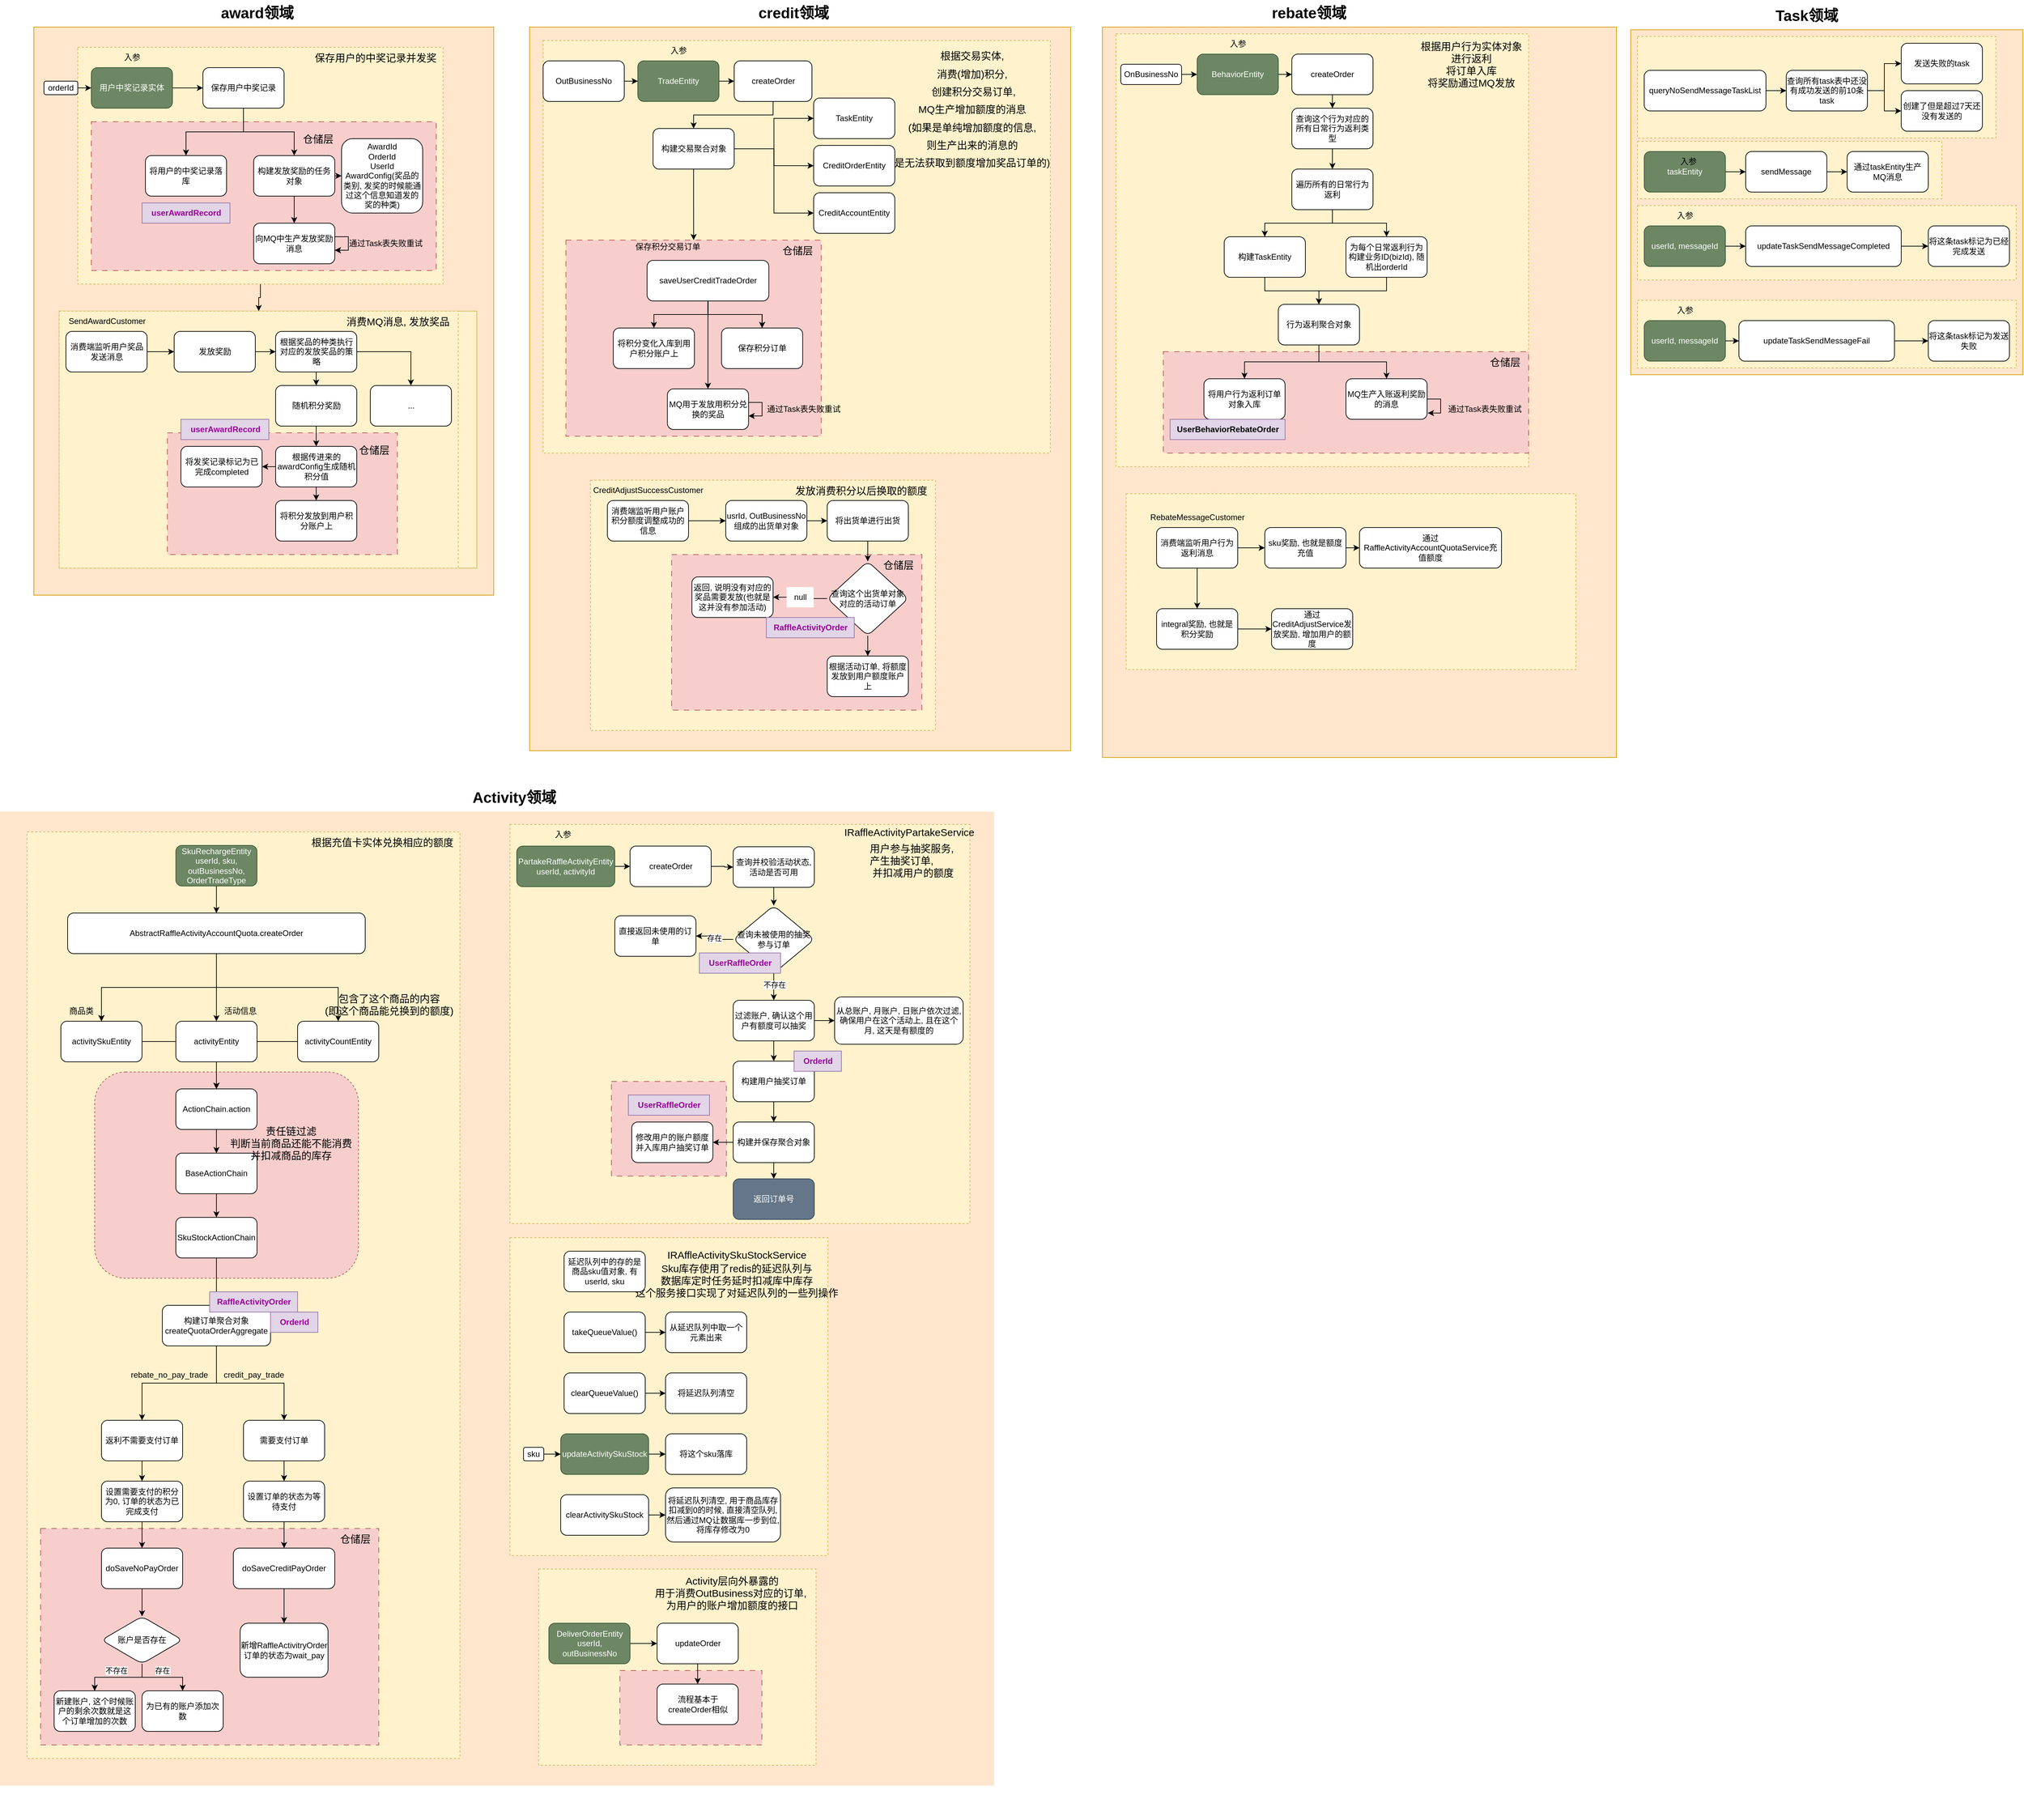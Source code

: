 <mxfile version="26.0.16">
  <diagram id="C5RBs43oDa-KdzZeNtuy" name="Page-1">
    <mxGraphModel dx="7846" dy="3576" grid="1" gridSize="10" guides="1" tooltips="1" connect="1" arrows="1" fold="1" page="1" pageScale="1" pageWidth="827" pageHeight="1169" math="0" shadow="0">
      <root>
        <mxCell id="WIyWlLk6GJQsqaUBKTNV-0" />
        <mxCell id="WIyWlLk6GJQsqaUBKTNV-1" parent="WIyWlLk6GJQsqaUBKTNV-0" />
        <mxCell id="OXGn4wX6nCAVXA1FRKls-216" value="" style="group" parent="WIyWlLk6GJQsqaUBKTNV-1" vertex="1" connectable="0">
          <mxGeometry x="-387" y="30" width="800" height="1110" as="geometry" />
        </mxCell>
        <mxCell id="OXGn4wX6nCAVXA1FRKls-215" value="" style="rounded=0;whiteSpace=wrap;html=1;fillColor=#ffe6cc;strokeColor=#d79b00;" parent="OXGn4wX6nCAVXA1FRKls-216" vertex="1">
          <mxGeometry y="40" width="800" height="1070" as="geometry" />
        </mxCell>
        <mxCell id="OXGn4wX6nCAVXA1FRKls-173" value="&lt;font style=&quot;font-size: 22px;&quot;&gt;&lt;b&gt;credit领域&lt;/b&gt;&lt;/font&gt;" style="text;html=1;align=center;verticalAlign=middle;resizable=0;points=[];autosize=1;strokeColor=none;fillColor=none;" parent="OXGn4wX6nCAVXA1FRKls-216" vertex="1">
          <mxGeometry x="325" width="130" height="40" as="geometry" />
        </mxCell>
        <mxCell id="OXGn4wX6nCAVXA1FRKls-185" value="" style="group" parent="OXGn4wX6nCAVXA1FRKls-216" vertex="1" connectable="0">
          <mxGeometry x="20" y="60" width="759" height="610" as="geometry" />
        </mxCell>
        <mxCell id="OXGn4wX6nCAVXA1FRKls-184" value="" style="rounded=0;whiteSpace=wrap;html=1;fillColor=#fff2cc;strokeColor=#d6b656;dashed=1;" parent="OXGn4wX6nCAVXA1FRKls-185" vertex="1">
          <mxGeometry width="750" height="610" as="geometry" />
        </mxCell>
        <mxCell id="OXGn4wX6nCAVXA1FRKls-70" value="" style="edgeStyle=orthogonalEdgeStyle;rounded=0;orthogonalLoop=1;jettySize=auto;html=1;movable=1;resizable=1;rotatable=1;deletable=1;editable=1;locked=0;connectable=1;" parent="OXGn4wX6nCAVXA1FRKls-185" source="OXGn4wX6nCAVXA1FRKls-68" target="OXGn4wX6nCAVXA1FRKls-69" edge="1">
          <mxGeometry relative="1" as="geometry" />
        </mxCell>
        <mxCell id="OXGn4wX6nCAVXA1FRKls-68" value="TradeEntity" style="rounded=1;whiteSpace=wrap;html=1;movable=1;resizable=1;rotatable=1;deletable=1;editable=1;locked=0;connectable=1;container=0;fillColor=#6d8764;fontColor=#ffffff;strokeColor=#3A5431;" parent="OXGn4wX6nCAVXA1FRKls-185" vertex="1">
          <mxGeometry x="140" y="30" width="120" height="60" as="geometry" />
        </mxCell>
        <mxCell id="OXGn4wX6nCAVXA1FRKls-83" value="" style="edgeStyle=orthogonalEdgeStyle;rounded=0;orthogonalLoop=1;jettySize=auto;html=1;movable=1;resizable=1;rotatable=1;deletable=1;editable=1;locked=0;connectable=1;" parent="OXGn4wX6nCAVXA1FRKls-185" source="OXGn4wX6nCAVXA1FRKls-69" target="OXGn4wX6nCAVXA1FRKls-82" edge="1">
          <mxGeometry relative="1" as="geometry" />
        </mxCell>
        <mxCell id="OXGn4wX6nCAVXA1FRKls-69" value="createOrder" style="whiteSpace=wrap;html=1;rounded=1;movable=1;resizable=1;rotatable=1;deletable=1;editable=1;locked=0;connectable=1;container=0;" parent="OXGn4wX6nCAVXA1FRKls-185" vertex="1">
          <mxGeometry x="282.5" y="30" width="115" height="60" as="geometry" />
        </mxCell>
        <mxCell id="OXGn4wX6nCAVXA1FRKls-71" value="CreditAccountEntity" style="whiteSpace=wrap;html=1;rounded=1;movable=1;resizable=1;rotatable=1;deletable=1;editable=1;locked=0;connectable=1;container=0;" parent="OXGn4wX6nCAVXA1FRKls-185" vertex="1">
          <mxGeometry x="400" y="225" width="120" height="60" as="geometry" />
        </mxCell>
        <mxCell id="OXGn4wX6nCAVXA1FRKls-73" value="CreditOrderEntity" style="rounded=1;whiteSpace=wrap;html=1;movable=1;resizable=1;rotatable=1;deletable=1;editable=1;locked=0;connectable=1;container=0;" parent="OXGn4wX6nCAVXA1FRKls-185" vertex="1">
          <mxGeometry x="400" y="155" width="120" height="60" as="geometry" />
        </mxCell>
        <mxCell id="OXGn4wX6nCAVXA1FRKls-78" value="TaskEntity" style="rounded=1;whiteSpace=wrap;html=1;movable=1;resizable=1;rotatable=1;deletable=1;editable=1;locked=0;connectable=1;container=0;" parent="OXGn4wX6nCAVXA1FRKls-185" vertex="1">
          <mxGeometry x="400" y="85" width="120" height="60" as="geometry" />
        </mxCell>
        <mxCell id="OXGn4wX6nCAVXA1FRKls-84" style="edgeStyle=orthogonalEdgeStyle;rounded=0;orthogonalLoop=1;jettySize=auto;html=1;entryX=0;entryY=0.5;entryDx=0;entryDy=0;movable=1;resizable=1;rotatable=1;deletable=1;editable=1;locked=0;connectable=1;" parent="OXGn4wX6nCAVXA1FRKls-185" source="OXGn4wX6nCAVXA1FRKls-82" target="OXGn4wX6nCAVXA1FRKls-78" edge="1">
          <mxGeometry relative="1" as="geometry" />
        </mxCell>
        <mxCell id="OXGn4wX6nCAVXA1FRKls-85" style="edgeStyle=orthogonalEdgeStyle;rounded=0;orthogonalLoop=1;jettySize=auto;html=1;movable=1;resizable=1;rotatable=1;deletable=1;editable=1;locked=0;connectable=1;" parent="OXGn4wX6nCAVXA1FRKls-185" source="OXGn4wX6nCAVXA1FRKls-82" target="OXGn4wX6nCAVXA1FRKls-73" edge="1">
          <mxGeometry relative="1" as="geometry" />
        </mxCell>
        <mxCell id="OXGn4wX6nCAVXA1FRKls-86" style="edgeStyle=orthogonalEdgeStyle;rounded=0;orthogonalLoop=1;jettySize=auto;html=1;entryX=0;entryY=0.5;entryDx=0;entryDy=0;movable=1;resizable=1;rotatable=1;deletable=1;editable=1;locked=0;connectable=1;" parent="OXGn4wX6nCAVXA1FRKls-185" source="OXGn4wX6nCAVXA1FRKls-82" target="OXGn4wX6nCAVXA1FRKls-71" edge="1">
          <mxGeometry relative="1" as="geometry" />
        </mxCell>
        <mxCell id="OXGn4wX6nCAVXA1FRKls-183" style="edgeStyle=orthogonalEdgeStyle;rounded=0;orthogonalLoop=1;jettySize=auto;html=1;" parent="OXGn4wX6nCAVXA1FRKls-185" source="OXGn4wX6nCAVXA1FRKls-82" target="OXGn4wX6nCAVXA1FRKls-179" edge="1">
          <mxGeometry relative="1" as="geometry" />
        </mxCell>
        <mxCell id="OXGn4wX6nCAVXA1FRKls-82" value="构建交易聚合对象" style="whiteSpace=wrap;html=1;rounded=1;movable=1;resizable=1;rotatable=1;deletable=1;editable=1;locked=0;connectable=1;container=0;" parent="OXGn4wX6nCAVXA1FRKls-185" vertex="1">
          <mxGeometry x="162.5" y="130" width="120" height="60" as="geometry" />
        </mxCell>
        <mxCell id="OXGn4wX6nCAVXA1FRKls-102" value="&lt;font style=&quot;font-size: 15px; color: rgb(0, 0, 0);&quot;&gt;根据交易实体,&lt;br&gt;消费(增加)积分,&lt;br&gt;&amp;nbsp;创建积分交易订单,&lt;br&gt;&lt;/font&gt;&lt;div&gt;&lt;font style=&quot;font-size: 15px; color: rgb(0, 0, 0);&quot;&gt;MQ生产增加额度的消息&lt;/font&gt;&lt;/div&gt;&lt;div&gt;&lt;font style=&quot;font-size: 15px; color: rgb(0, 0, 0);&quot;&gt;(如果是单纯增加额度的信息, &lt;br&gt;则生产出来的消息的&lt;br&gt;是无法获取到额度增加奖品订单的)&lt;/font&gt;&lt;/div&gt;" style="text;html=1;align=center;verticalAlign=middle;resizable=1;points=[];autosize=1;strokeColor=none;fillColor=none;fontSize=22;movable=1;rotatable=1;deletable=1;editable=1;locked=0;connectable=1;container=0;" parent="OXGn4wX6nCAVXA1FRKls-185" vertex="1">
          <mxGeometry x="509" width="250" height="200" as="geometry" />
        </mxCell>
        <mxCell id="OXGn4wX6nCAVXA1FRKls-177" value="入参" style="text;html=1;align=center;verticalAlign=middle;resizable=0;points=[];autosize=1;strokeColor=none;fillColor=none;" parent="OXGn4wX6nCAVXA1FRKls-185" vertex="1">
          <mxGeometry x="175" width="50" height="30" as="geometry" />
        </mxCell>
        <mxCell id="OXGn4wX6nCAVXA1FRKls-182" value="" style="group" parent="OXGn4wX6nCAVXA1FRKls-185" vertex="1" connectable="0">
          <mxGeometry x="33.75" y="290" width="416.25" height="295" as="geometry" />
        </mxCell>
        <mxCell id="OXGn4wX6nCAVXA1FRKls-179" value="" style="rounded=0;whiteSpace=wrap;html=1;fillColor=#f8cecc;strokeColor=#b85450;dashed=1;dashPattern=8 8;" parent="OXGn4wX6nCAVXA1FRKls-182" vertex="1">
          <mxGeometry y="5" width="377.5" height="290" as="geometry" />
        </mxCell>
        <mxCell id="OXGn4wX6nCAVXA1FRKls-93" value="" style="edgeStyle=orthogonalEdgeStyle;rounded=0;orthogonalLoop=1;jettySize=auto;html=1;movable=1;resizable=1;rotatable=1;deletable=1;editable=1;locked=0;connectable=1;" parent="OXGn4wX6nCAVXA1FRKls-182" source="OXGn4wX6nCAVXA1FRKls-87" target="OXGn4wX6nCAVXA1FRKls-92" edge="1">
          <mxGeometry relative="1" as="geometry" />
        </mxCell>
        <mxCell id="OXGn4wX6nCAVXA1FRKls-95" value="" style="edgeStyle=orthogonalEdgeStyle;rounded=0;orthogonalLoop=1;jettySize=auto;html=1;movable=1;resizable=1;rotatable=1;deletable=1;editable=1;locked=0;connectable=1;" parent="OXGn4wX6nCAVXA1FRKls-182" source="OXGn4wX6nCAVXA1FRKls-87" target="OXGn4wX6nCAVXA1FRKls-94" edge="1">
          <mxGeometry relative="1" as="geometry" />
        </mxCell>
        <mxCell id="OXGn4wX6nCAVXA1FRKls-96" value="" style="edgeStyle=orthogonalEdgeStyle;rounded=0;orthogonalLoop=1;jettySize=auto;html=1;movable=1;resizable=1;rotatable=1;deletable=1;editable=1;locked=0;connectable=1;" parent="OXGn4wX6nCAVXA1FRKls-182" source="OXGn4wX6nCAVXA1FRKls-87" target="OXGn4wX6nCAVXA1FRKls-94" edge="1">
          <mxGeometry relative="1" as="geometry" />
        </mxCell>
        <mxCell id="OXGn4wX6nCAVXA1FRKls-98" style="edgeStyle=orthogonalEdgeStyle;rounded=0;orthogonalLoop=1;jettySize=auto;html=1;movable=1;resizable=1;rotatable=1;deletable=1;editable=1;locked=0;connectable=1;" parent="OXGn4wX6nCAVXA1FRKls-182" source="OXGn4wX6nCAVXA1FRKls-87" target="OXGn4wX6nCAVXA1FRKls-97" edge="1">
          <mxGeometry relative="1" as="geometry" />
        </mxCell>
        <mxCell id="OXGn4wX6nCAVXA1FRKls-87" value="saveUserCreditTradeOrder" style="whiteSpace=wrap;html=1;rounded=1;movable=1;resizable=1;rotatable=1;deletable=1;editable=1;locked=0;connectable=1;container=0;" parent="OXGn4wX6nCAVXA1FRKls-182" vertex="1">
          <mxGeometry x="120" y="35" width="180" height="60" as="geometry" />
        </mxCell>
        <mxCell id="OXGn4wX6nCAVXA1FRKls-91" value="保存积分交易订单" style="text;html=1;align=center;verticalAlign=middle;resizable=1;points=[];autosize=1;strokeColor=none;fillColor=none;movable=1;rotatable=1;deletable=1;editable=1;locked=0;connectable=1;container=0;" parent="OXGn4wX6nCAVXA1FRKls-182" vertex="1">
          <mxGeometry x="90" width="120" height="30" as="geometry" />
        </mxCell>
        <mxCell id="OXGn4wX6nCAVXA1FRKls-92" value="将积分变化入库到用户积分账户上" style="whiteSpace=wrap;html=1;rounded=1;movable=1;resizable=1;rotatable=1;deletable=1;editable=1;locked=0;connectable=1;container=0;" parent="OXGn4wX6nCAVXA1FRKls-182" vertex="1">
          <mxGeometry x="70" y="135" width="120" height="60" as="geometry" />
        </mxCell>
        <mxCell id="OXGn4wX6nCAVXA1FRKls-94" value="保存积分订单" style="whiteSpace=wrap;html=1;rounded=1;movable=1;resizable=1;rotatable=1;deletable=1;editable=1;locked=0;connectable=1;container=0;" parent="OXGn4wX6nCAVXA1FRKls-182" vertex="1">
          <mxGeometry x="230" y="135" width="120" height="60" as="geometry" />
        </mxCell>
        <mxCell id="OXGn4wX6nCAVXA1FRKls-97" value="MQ用于发放用积分兑换的奖品" style="rounded=1;whiteSpace=wrap;html=1;movable=1;resizable=1;rotatable=1;deletable=1;editable=1;locked=0;connectable=1;container=0;" parent="OXGn4wX6nCAVXA1FRKls-182" vertex="1">
          <mxGeometry x="150" y="225" width="120" height="60" as="geometry" />
        </mxCell>
        <mxCell id="OXGn4wX6nCAVXA1FRKls-181" value="&lt;font style=&quot;font-size: 15px;&quot;&gt;仓储层&lt;/font&gt;" style="text;html=1;align=center;verticalAlign=middle;resizable=0;points=[];autosize=1;strokeColor=none;fillColor=none;" parent="OXGn4wX6nCAVXA1FRKls-182" vertex="1">
          <mxGeometry x="307.5" y="5" width="70" height="30" as="geometry" />
        </mxCell>
        <mxCell id="OXGn4wX6nCAVXA1FRKls-252" value="通过Task表失败重试" style="text;html=1;align=center;verticalAlign=middle;resizable=0;points=[];autosize=1;strokeColor=none;fillColor=none;" parent="OXGn4wX6nCAVXA1FRKls-182" vertex="1">
          <mxGeometry x="286.25" y="240" width="130" height="30" as="geometry" />
        </mxCell>
        <mxCell id="OXGn4wX6nCAVXA1FRKls-253" style="edgeStyle=orthogonalEdgeStyle;rounded=0;orthogonalLoop=1;jettySize=auto;html=1;" parent="OXGn4wX6nCAVXA1FRKls-182" source="OXGn4wX6nCAVXA1FRKls-97" target="OXGn4wX6nCAVXA1FRKls-97" edge="1">
          <mxGeometry relative="1" as="geometry" />
        </mxCell>
        <mxCell id="OXGn4wX6nCAVXA1FRKls-186" value="OutBusinessNo" style="whiteSpace=wrap;html=1;rounded=1;resizable=1;" parent="OXGn4wX6nCAVXA1FRKls-185" vertex="1">
          <mxGeometry y="30" width="120" height="60" as="geometry" />
        </mxCell>
        <mxCell id="OXGn4wX6nCAVXA1FRKls-188" style="edgeStyle=orthogonalEdgeStyle;rounded=0;orthogonalLoop=1;jettySize=auto;html=1;" parent="OXGn4wX6nCAVXA1FRKls-185" source="OXGn4wX6nCAVXA1FRKls-186" target="OXGn4wX6nCAVXA1FRKls-68" edge="1">
          <mxGeometry relative="1" as="geometry" />
        </mxCell>
        <mxCell id="OXGn4wX6nCAVXA1FRKls-211" value="" style="group" parent="OXGn4wX6nCAVXA1FRKls-216" vertex="1" connectable="0">
          <mxGeometry x="80" y="710" width="600" height="370" as="geometry" />
        </mxCell>
        <mxCell id="OXGn4wX6nCAVXA1FRKls-209" value="" style="rounded=0;whiteSpace=wrap;html=1;fillColor=#fff2cc;strokeColor=#d6b656;dashed=1;" parent="OXGn4wX6nCAVXA1FRKls-211" vertex="1">
          <mxGeometry x="10" width="510" height="370" as="geometry" />
        </mxCell>
        <mxCell id="OXGn4wX6nCAVXA1FRKls-206" value="" style="rounded=0;whiteSpace=wrap;html=1;fillColor=#f8cecc;strokeColor=#b85450;dashed=1;dashPattern=8 8;" parent="OXGn4wX6nCAVXA1FRKls-211" vertex="1">
          <mxGeometry x="130" y="110" width="370" height="230" as="geometry" />
        </mxCell>
        <mxCell id="OXGn4wX6nCAVXA1FRKls-191" value="" style="group" parent="OXGn4wX6nCAVXA1FRKls-211" vertex="1" connectable="0">
          <mxGeometry width="600" height="370" as="geometry" />
        </mxCell>
        <mxCell id="OXGn4wX6nCAVXA1FRKls-189" value="消费端监听用户账户积分额度调整成功的信息" style="rounded=1;whiteSpace=wrap;html=1;" parent="OXGn4wX6nCAVXA1FRKls-191" vertex="1">
          <mxGeometry x="35" y="30" width="120" height="60" as="geometry" />
        </mxCell>
        <mxCell id="OXGn4wX6nCAVXA1FRKls-190" value="CreditAdjustSuccessCustomer" style="text;html=1;align=center;verticalAlign=middle;resizable=0;points=[];autosize=1;strokeColor=none;fillColor=none;" parent="OXGn4wX6nCAVXA1FRKls-191" vertex="1">
          <mxGeometry width="190" height="30" as="geometry" />
        </mxCell>
        <mxCell id="OXGn4wX6nCAVXA1FRKls-192" value="usrId, OutBusinessNo组成的出货单对象" style="whiteSpace=wrap;html=1;rounded=1;" parent="OXGn4wX6nCAVXA1FRKls-191" vertex="1">
          <mxGeometry x="210" y="30" width="120" height="60" as="geometry" />
        </mxCell>
        <mxCell id="OXGn4wX6nCAVXA1FRKls-193" value="" style="edgeStyle=orthogonalEdgeStyle;rounded=0;orthogonalLoop=1;jettySize=auto;html=1;" parent="OXGn4wX6nCAVXA1FRKls-191" source="OXGn4wX6nCAVXA1FRKls-189" target="OXGn4wX6nCAVXA1FRKls-192" edge="1">
          <mxGeometry relative="1" as="geometry" />
        </mxCell>
        <mxCell id="OXGn4wX6nCAVXA1FRKls-197" value="" style="edgeStyle=orthogonalEdgeStyle;rounded=0;orthogonalLoop=1;jettySize=auto;html=1;" parent="OXGn4wX6nCAVXA1FRKls-211" source="OXGn4wX6nCAVXA1FRKls-194" target="OXGn4wX6nCAVXA1FRKls-196" edge="1">
          <mxGeometry relative="1" as="geometry" />
        </mxCell>
        <mxCell id="OXGn4wX6nCAVXA1FRKls-194" value="将出货单进行出货" style="whiteSpace=wrap;html=1;rounded=1;" parent="OXGn4wX6nCAVXA1FRKls-211" vertex="1">
          <mxGeometry x="360" y="30" width="120" height="60" as="geometry" />
        </mxCell>
        <mxCell id="OXGn4wX6nCAVXA1FRKls-195" value="" style="edgeStyle=orthogonalEdgeStyle;rounded=0;orthogonalLoop=1;jettySize=auto;html=1;" parent="OXGn4wX6nCAVXA1FRKls-211" source="OXGn4wX6nCAVXA1FRKls-192" target="OXGn4wX6nCAVXA1FRKls-194" edge="1">
          <mxGeometry relative="1" as="geometry" />
        </mxCell>
        <mxCell id="OXGn4wX6nCAVXA1FRKls-199" value="" style="edgeStyle=orthogonalEdgeStyle;rounded=0;orthogonalLoop=1;jettySize=auto;html=1;" parent="OXGn4wX6nCAVXA1FRKls-211" source="OXGn4wX6nCAVXA1FRKls-196" target="OXGn4wX6nCAVXA1FRKls-198" edge="1">
          <mxGeometry relative="1" as="geometry" />
        </mxCell>
        <mxCell id="OXGn4wX6nCAVXA1FRKls-202" value="" style="edgeStyle=orthogonalEdgeStyle;rounded=0;orthogonalLoop=1;jettySize=auto;html=1;" parent="OXGn4wX6nCAVXA1FRKls-211" source="OXGn4wX6nCAVXA1FRKls-196" target="OXGn4wX6nCAVXA1FRKls-201" edge="1">
          <mxGeometry relative="1" as="geometry" />
        </mxCell>
        <mxCell id="OXGn4wX6nCAVXA1FRKls-196" value="查询这个出货单对象对应的活动订单" style="rhombus;whiteSpace=wrap;html=1;rounded=1;" parent="OXGn4wX6nCAVXA1FRKls-211" vertex="1">
          <mxGeometry x="360" y="120" width="120" height="110" as="geometry" />
        </mxCell>
        <mxCell id="OXGn4wX6nCAVXA1FRKls-198" value="返回, 说明没有对应的奖品需要发放(也就是这并没有参加活动)" style="whiteSpace=wrap;html=1;rounded=1;" parent="OXGn4wX6nCAVXA1FRKls-211" vertex="1">
          <mxGeometry x="160" y="143" width="120" height="60" as="geometry" />
        </mxCell>
        <mxCell id="OXGn4wX6nCAVXA1FRKls-200" value="null" style="text;html=1;align=center;verticalAlign=middle;resizable=0;points=[];autosize=1;fillColor=default;" parent="OXGn4wX6nCAVXA1FRKls-211" vertex="1">
          <mxGeometry x="300" y="158" width="40" height="30" as="geometry" />
        </mxCell>
        <mxCell id="OXGn4wX6nCAVXA1FRKls-201" value="根据活动订单, 将额度发放到用户额度账户上" style="whiteSpace=wrap;html=1;rounded=1;" parent="OXGn4wX6nCAVXA1FRKls-211" vertex="1">
          <mxGeometry x="360" y="260" width="120" height="60" as="geometry" />
        </mxCell>
        <mxCell id="OXGn4wX6nCAVXA1FRKls-203" value="&lt;b&gt;&lt;font style=&quot;color: rgb(153, 0, 153);&quot;&gt;RaffleActivityOrder&lt;/font&gt;&lt;/b&gt;" style="text;html=1;align=center;verticalAlign=middle;resizable=0;points=[];autosize=1;strokeColor=#9673a6;fillColor=#e1d5e7;" parent="OXGn4wX6nCAVXA1FRKls-211" vertex="1">
          <mxGeometry x="270" y="203" width="130" height="30" as="geometry" />
        </mxCell>
        <mxCell id="OXGn4wX6nCAVXA1FRKls-207" value="&lt;font style=&quot;font-size: 15px;&quot;&gt;仓储层&lt;/font&gt;" style="text;html=1;align=center;verticalAlign=middle;resizable=0;points=[];autosize=1;strokeColor=none;fillColor=none;" parent="OXGn4wX6nCAVXA1FRKls-211" vertex="1">
          <mxGeometry x="430" y="110" width="70" height="30" as="geometry" />
        </mxCell>
        <mxCell id="OXGn4wX6nCAVXA1FRKls-213" value="&lt;font style=&quot;font-size: 15px;&quot;&gt;发放消费积分以后换取的额度&lt;/font&gt;" style="text;html=1;align=center;verticalAlign=middle;resizable=0;points=[];autosize=1;strokeColor=none;fillColor=none;" parent="OXGn4wX6nCAVXA1FRKls-211" vertex="1">
          <mxGeometry x="300" width="220" height="30" as="geometry" />
        </mxCell>
        <mxCell id="OXGn4wX6nCAVXA1FRKls-340" value="" style="group" parent="WIyWlLk6GJQsqaUBKTNV-1" vertex="1" connectable="0">
          <mxGeometry x="-1120" y="30" width="680" height="880" as="geometry" />
        </mxCell>
        <mxCell id="OXGn4wX6nCAVXA1FRKls-107" value="&lt;font style=&quot;font-size: 22px;&quot;&gt;&lt;b&gt;award领域&lt;/b&gt;&lt;/font&gt;" style="text;html=1;align=center;verticalAlign=middle;resizable=0;points=[];autosize=1;strokeColor=none;fillColor=none;" parent="OXGn4wX6nCAVXA1FRKls-340" vertex="1">
          <mxGeometry x="265" width="130" height="40" as="geometry" />
        </mxCell>
        <mxCell id="OXGn4wX6nCAVXA1FRKls-339" value="" style="group" parent="OXGn4wX6nCAVXA1FRKls-340" vertex="1" connectable="0">
          <mxGeometry y="40" width="680" height="840" as="geometry" />
        </mxCell>
        <mxCell id="OXGn4wX6nCAVXA1FRKls-172" value="" style="rounded=0;whiteSpace=wrap;html=1;fillColor=#ffe6cc;strokeColor=#d79b00;" parent="OXGn4wX6nCAVXA1FRKls-339" vertex="1">
          <mxGeometry width="680" height="840" as="geometry" />
        </mxCell>
        <mxCell id="OXGn4wX6nCAVXA1FRKls-171" style="edgeStyle=orthogonalEdgeStyle;rounded=0;orthogonalLoop=1;jettySize=auto;html=1;entryX=0.5;entryY=0;entryDx=0;entryDy=0;" parent="OXGn4wX6nCAVXA1FRKls-339" source="OXGn4wX6nCAVXA1FRKls-140" target="OXGn4wX6nCAVXA1FRKls-166" edge="1">
          <mxGeometry relative="1" as="geometry" />
        </mxCell>
        <mxCell id="OXGn4wX6nCAVXA1FRKls-140" value="" style="rounded=0;whiteSpace=wrap;html=1;fillColor=#fff2cc;strokeColor=#d6b656;dashed=1;" parent="OXGn4wX6nCAVXA1FRKls-339" vertex="1">
          <mxGeometry x="65" y="30" width="540" height="350" as="geometry" />
        </mxCell>
        <mxCell id="OXGn4wX6nCAVXA1FRKls-163" value="" style="whiteSpace=wrap;html=1;fillColor=#f8cecc;strokeColor=#b85450;dashed=1;dashPattern=8 8;" parent="OXGn4wX6nCAVXA1FRKls-339" vertex="1">
          <mxGeometry x="85" y="140" width="510" height="220" as="geometry" />
        </mxCell>
        <mxCell id="OXGn4wX6nCAVXA1FRKls-113" style="edgeStyle=orthogonalEdgeStyle;rounded=0;orthogonalLoop=1;jettySize=auto;html=1;" parent="OXGn4wX6nCAVXA1FRKls-339" source="OXGn4wX6nCAVXA1FRKls-108" target="OXGn4wX6nCAVXA1FRKls-112" edge="1">
          <mxGeometry relative="1" as="geometry" />
        </mxCell>
        <mxCell id="OXGn4wX6nCAVXA1FRKls-116" style="edgeStyle=orthogonalEdgeStyle;rounded=0;orthogonalLoop=1;jettySize=auto;html=1;" parent="OXGn4wX6nCAVXA1FRKls-339" source="OXGn4wX6nCAVXA1FRKls-108" target="OXGn4wX6nCAVXA1FRKls-114" edge="1">
          <mxGeometry relative="1" as="geometry" />
        </mxCell>
        <mxCell id="OXGn4wX6nCAVXA1FRKls-108" value="保存用户中奖记录" style="rounded=1;whiteSpace=wrap;html=1;" parent="OXGn4wX6nCAVXA1FRKls-339" vertex="1">
          <mxGeometry x="250" y="60" width="120" height="60" as="geometry" />
        </mxCell>
        <mxCell id="OXGn4wX6nCAVXA1FRKls-118" value="" style="edgeStyle=orthogonalEdgeStyle;rounded=0;orthogonalLoop=1;jettySize=auto;html=1;" parent="OXGn4wX6nCAVXA1FRKls-339" source="OXGn4wX6nCAVXA1FRKls-112" target="OXGn4wX6nCAVXA1FRKls-117" edge="1">
          <mxGeometry relative="1" as="geometry" />
        </mxCell>
        <mxCell id="OXGn4wX6nCAVXA1FRKls-144" value="" style="edgeStyle=orthogonalEdgeStyle;rounded=0;orthogonalLoop=1;jettySize=auto;html=1;" parent="OXGn4wX6nCAVXA1FRKls-339" source="OXGn4wX6nCAVXA1FRKls-112" target="OXGn4wX6nCAVXA1FRKls-143" edge="1">
          <mxGeometry relative="1" as="geometry" />
        </mxCell>
        <mxCell id="OXGn4wX6nCAVXA1FRKls-112" value="构建发放奖励的任务对象" style="rounded=1;whiteSpace=wrap;html=1;" parent="OXGn4wX6nCAVXA1FRKls-339" vertex="1">
          <mxGeometry x="325" y="190" width="120" height="60" as="geometry" />
        </mxCell>
        <mxCell id="OXGn4wX6nCAVXA1FRKls-114" value="将用户的中奖记录落库" style="whiteSpace=wrap;html=1;rounded=1;" parent="OXGn4wX6nCAVXA1FRKls-339" vertex="1">
          <mxGeometry x="165" y="190" width="120" height="60" as="geometry" />
        </mxCell>
        <mxCell id="OXGn4wX6nCAVXA1FRKls-117" value="向MQ中生产发放奖励消息" style="whiteSpace=wrap;html=1;rounded=1;" parent="OXGn4wX6nCAVXA1FRKls-339" vertex="1">
          <mxGeometry x="325" y="290" width="120" height="60" as="geometry" />
        </mxCell>
        <mxCell id="OXGn4wX6nCAVXA1FRKls-127" style="edgeStyle=orthogonalEdgeStyle;rounded=0;orthogonalLoop=1;jettySize=auto;html=1;" parent="OXGn4wX6nCAVXA1FRKls-339" source="OXGn4wX6nCAVXA1FRKls-117" target="OXGn4wX6nCAVXA1FRKls-117" edge="1">
          <mxGeometry relative="1" as="geometry" />
        </mxCell>
        <mxCell id="OXGn4wX6nCAVXA1FRKls-128" value="通过Task表失败重试" style="text;html=1;align=center;verticalAlign=middle;resizable=0;points=[];autosize=1;strokeColor=none;fillColor=none;" parent="OXGn4wX6nCAVXA1FRKls-339" vertex="1">
          <mxGeometry x="455" y="305" width="130" height="30" as="geometry" />
        </mxCell>
        <mxCell id="OXGn4wX6nCAVXA1FRKls-135" style="edgeStyle=orthogonalEdgeStyle;rounded=0;orthogonalLoop=1;jettySize=auto;html=1;" parent="OXGn4wX6nCAVXA1FRKls-339" source="OXGn4wX6nCAVXA1FRKls-134" target="OXGn4wX6nCAVXA1FRKls-108" edge="1">
          <mxGeometry relative="1" as="geometry" />
        </mxCell>
        <mxCell id="OXGn4wX6nCAVXA1FRKls-134" value="用户中奖记录实体" style="rounded=1;whiteSpace=wrap;html=1;fillColor=#6d8764;fontColor=#ffffff;strokeColor=#3A5431;" parent="OXGn4wX6nCAVXA1FRKls-339" vertex="1">
          <mxGeometry x="85" y="60" width="120" height="60" as="geometry" />
        </mxCell>
        <mxCell id="OXGn4wX6nCAVXA1FRKls-136" value="入参" style="text;html=1;align=center;verticalAlign=middle;resizable=0;points=[];autosize=1;strokeColor=none;fillColor=none;" parent="OXGn4wX6nCAVXA1FRKls-339" vertex="1">
          <mxGeometry x="120" y="30" width="50" height="30" as="geometry" />
        </mxCell>
        <mxCell id="OXGn4wX6nCAVXA1FRKls-139" style="edgeStyle=orthogonalEdgeStyle;rounded=0;orthogonalLoop=1;jettySize=auto;html=1;" parent="OXGn4wX6nCAVXA1FRKls-339" source="OXGn4wX6nCAVXA1FRKls-117" target="OXGn4wX6nCAVXA1FRKls-117" edge="1">
          <mxGeometry relative="1" as="geometry" />
        </mxCell>
        <mxCell id="OXGn4wX6nCAVXA1FRKls-141" value="保存用户的中奖记录并发奖" style="text;html=1;align=center;verticalAlign=middle;resizable=0;points=[];autosize=1;strokeColor=none;fillColor=none;fontSize=15;" parent="OXGn4wX6nCAVXA1FRKls-339" vertex="1">
          <mxGeometry x="405" y="30" width="200" height="30" as="geometry" />
        </mxCell>
        <mxCell id="OXGn4wX6nCAVXA1FRKls-143" value="AwardId&lt;div&gt;OrderId&lt;/div&gt;&lt;div&gt;UserId&lt;/div&gt;&lt;div&gt;AwardConfig(奖品的类别, 发奖的时候能通过这个信息知道发的奖的种类)&lt;/div&gt;" style="whiteSpace=wrap;html=1;rounded=1;" parent="OXGn4wX6nCAVXA1FRKls-339" vertex="1">
          <mxGeometry x="455" y="165" width="120" height="110" as="geometry" />
        </mxCell>
        <mxCell id="OXGn4wX6nCAVXA1FRKls-164" value="仓储层" style="text;html=1;align=center;verticalAlign=middle;resizable=0;points=[];autosize=1;strokeColor=none;fillColor=none;fontSize=15;" parent="OXGn4wX6nCAVXA1FRKls-339" vertex="1">
          <mxGeometry x="385" y="150" width="70" height="30" as="geometry" />
        </mxCell>
        <mxCell id="OXGn4wX6nCAVXA1FRKls-167" value="" style="group;fillColor=#fff2cc;strokeColor=#d6b656;" parent="OXGn4wX6nCAVXA1FRKls-339" vertex="1" connectable="0">
          <mxGeometry x="37.5" y="420" width="617.5" height="380" as="geometry" />
        </mxCell>
        <mxCell id="OXGn4wX6nCAVXA1FRKls-166" value="" style="rounded=0;whiteSpace=wrap;html=1;fillColor=#fff2cc;strokeColor=#d6b656;dashed=1;" parent="OXGn4wX6nCAVXA1FRKls-167" vertex="1">
          <mxGeometry width="590" height="380" as="geometry" />
        </mxCell>
        <mxCell id="OXGn4wX6nCAVXA1FRKls-161" value="" style="rounded=0;whiteSpace=wrap;html=1;fillColor=#f8cecc;strokeColor=#b85450;dashed=1;dashPattern=8 8;" parent="OXGn4wX6nCAVXA1FRKls-167" vertex="1">
          <mxGeometry x="160" y="180" width="340" height="180" as="geometry" />
        </mxCell>
        <mxCell id="OXGn4wX6nCAVXA1FRKls-133" value="" style="edgeStyle=orthogonalEdgeStyle;rounded=0;orthogonalLoop=1;jettySize=auto;html=1;" parent="OXGn4wX6nCAVXA1FRKls-167" source="OXGn4wX6nCAVXA1FRKls-109" target="OXGn4wX6nCAVXA1FRKls-132" edge="1">
          <mxGeometry relative="1" as="geometry" />
        </mxCell>
        <mxCell id="OXGn4wX6nCAVXA1FRKls-109" value="发放奖励" style="rounded=1;whiteSpace=wrap;html=1;" parent="OXGn4wX6nCAVXA1FRKls-167" vertex="1">
          <mxGeometry x="170" y="30" width="120" height="60" as="geometry" />
        </mxCell>
        <mxCell id="OXGn4wX6nCAVXA1FRKls-131" style="edgeStyle=orthogonalEdgeStyle;rounded=0;orthogonalLoop=1;jettySize=auto;html=1;entryX=0;entryY=0.5;entryDx=0;entryDy=0;" parent="OXGn4wX6nCAVXA1FRKls-167" source="OXGn4wX6nCAVXA1FRKls-129" target="OXGn4wX6nCAVXA1FRKls-109" edge="1">
          <mxGeometry relative="1" as="geometry" />
        </mxCell>
        <mxCell id="OXGn4wX6nCAVXA1FRKls-129" value="消费端监听用户奖品发送消息" style="rounded=1;whiteSpace=wrap;html=1;" parent="OXGn4wX6nCAVXA1FRKls-167" vertex="1">
          <mxGeometry x="10" y="30" width="120" height="60" as="geometry" />
        </mxCell>
        <mxCell id="OXGn4wX6nCAVXA1FRKls-130" value="SendAwardCustomer" style="text;html=1;align=center;verticalAlign=middle;resizable=0;points=[];autosize=1;strokeColor=none;fillColor=none;" parent="OXGn4wX6nCAVXA1FRKls-167" vertex="1">
          <mxGeometry width="140" height="30" as="geometry" />
        </mxCell>
        <mxCell id="OXGn4wX6nCAVXA1FRKls-146" value="" style="edgeStyle=orthogonalEdgeStyle;rounded=0;orthogonalLoop=1;jettySize=auto;html=1;" parent="OXGn4wX6nCAVXA1FRKls-167" source="OXGn4wX6nCAVXA1FRKls-132" target="OXGn4wX6nCAVXA1FRKls-145" edge="1">
          <mxGeometry relative="1" as="geometry" />
        </mxCell>
        <mxCell id="OXGn4wX6nCAVXA1FRKls-149" style="edgeStyle=orthogonalEdgeStyle;rounded=0;orthogonalLoop=1;jettySize=auto;html=1;" parent="OXGn4wX6nCAVXA1FRKls-167" source="OXGn4wX6nCAVXA1FRKls-132" target="OXGn4wX6nCAVXA1FRKls-147" edge="1">
          <mxGeometry relative="1" as="geometry" />
        </mxCell>
        <mxCell id="OXGn4wX6nCAVXA1FRKls-132" value="根据奖品的种类执行对应的发放奖品的策略" style="whiteSpace=wrap;html=1;rounded=1;" parent="OXGn4wX6nCAVXA1FRKls-167" vertex="1">
          <mxGeometry x="320" y="30" width="120" height="60" as="geometry" />
        </mxCell>
        <mxCell id="OXGn4wX6nCAVXA1FRKls-145" value="..." style="whiteSpace=wrap;html=1;rounded=1;" parent="OXGn4wX6nCAVXA1FRKls-167" vertex="1">
          <mxGeometry x="460" y="110" width="120" height="60" as="geometry" />
        </mxCell>
        <mxCell id="OXGn4wX6nCAVXA1FRKls-151" value="" style="edgeStyle=orthogonalEdgeStyle;rounded=0;orthogonalLoop=1;jettySize=auto;html=1;" parent="OXGn4wX6nCAVXA1FRKls-167" source="OXGn4wX6nCAVXA1FRKls-147" target="OXGn4wX6nCAVXA1FRKls-150" edge="1">
          <mxGeometry relative="1" as="geometry" />
        </mxCell>
        <mxCell id="OXGn4wX6nCAVXA1FRKls-147" value="随机积分奖励" style="rounded=1;whiteSpace=wrap;html=1;" parent="OXGn4wX6nCAVXA1FRKls-167" vertex="1">
          <mxGeometry x="320" y="110" width="120" height="60" as="geometry" />
        </mxCell>
        <mxCell id="OXGn4wX6nCAVXA1FRKls-156" value="" style="edgeStyle=orthogonalEdgeStyle;rounded=0;orthogonalLoop=1;jettySize=auto;html=1;" parent="OXGn4wX6nCAVXA1FRKls-167" source="OXGn4wX6nCAVXA1FRKls-150" target="OXGn4wX6nCAVXA1FRKls-155" edge="1">
          <mxGeometry relative="1" as="geometry" />
        </mxCell>
        <mxCell id="OXGn4wX6nCAVXA1FRKls-160" value="" style="edgeStyle=orthogonalEdgeStyle;rounded=0;orthogonalLoop=1;jettySize=auto;html=1;" parent="OXGn4wX6nCAVXA1FRKls-167" source="OXGn4wX6nCAVXA1FRKls-150" target="OXGn4wX6nCAVXA1FRKls-159" edge="1">
          <mxGeometry relative="1" as="geometry" />
        </mxCell>
        <mxCell id="OXGn4wX6nCAVXA1FRKls-150" value="根据传进来的awardConfig生成随机积分值" style="whiteSpace=wrap;html=1;rounded=1;" parent="OXGn4wX6nCAVXA1FRKls-167" vertex="1">
          <mxGeometry x="320" y="200" width="120" height="60" as="geometry" />
        </mxCell>
        <mxCell id="OXGn4wX6nCAVXA1FRKls-155" value="将发奖记录标记为已完成completed" style="whiteSpace=wrap;html=1;rounded=1;" parent="OXGn4wX6nCAVXA1FRKls-167" vertex="1">
          <mxGeometry x="180" y="200" width="120" height="60" as="geometry" />
        </mxCell>
        <mxCell id="OXGn4wX6nCAVXA1FRKls-159" value="将积分发放到用户积分账户上" style="whiteSpace=wrap;html=1;rounded=1;" parent="OXGn4wX6nCAVXA1FRKls-167" vertex="1">
          <mxGeometry x="320" y="280" width="120" height="60" as="geometry" />
        </mxCell>
        <mxCell id="OXGn4wX6nCAVXA1FRKls-162" value="&lt;font style=&quot;font-size: 15px;&quot;&gt;仓储层&lt;/font&gt;" style="text;html=1;align=center;verticalAlign=middle;resizable=0;points=[];autosize=1;strokeColor=none;fillColor=none;" parent="OXGn4wX6nCAVXA1FRKls-167" vertex="1">
          <mxGeometry x="430" y="190" width="70" height="30" as="geometry" />
        </mxCell>
        <mxCell id="OXGn4wX6nCAVXA1FRKls-169" value="&lt;font style=&quot;font-size: 15px;&quot;&gt;消费MQ消息, 发放奖品&lt;/font&gt;" style="text;html=1;align=center;verticalAlign=middle;resizable=0;points=[];autosize=1;strokeColor=none;fillColor=none;" parent="OXGn4wX6nCAVXA1FRKls-167" vertex="1">
          <mxGeometry x="410" width="180" height="30" as="geometry" />
        </mxCell>
        <mxCell id="OXGn4wX6nCAVXA1FRKls-204" value="&lt;font color=&quot;#990099&quot;&gt;&lt;b&gt;userAwardRecord&lt;/b&gt;&lt;/font&gt;" style="text;html=1;align=center;verticalAlign=middle;resizable=0;points=[];autosize=1;strokeColor=#9673a6;fillColor=#e1d5e7;" parent="OXGn4wX6nCAVXA1FRKls-167" vertex="1">
          <mxGeometry x="180" y="160" width="130" height="30" as="geometry" />
        </mxCell>
        <mxCell id="OXGn4wX6nCAVXA1FRKls-205" value="&lt;font color=&quot;#990099&quot;&gt;&lt;b&gt;userAwardRecord&lt;/b&gt;&lt;/font&gt;" style="text;html=1;align=center;verticalAlign=middle;resizable=0;points=[];autosize=1;strokeColor=#9673a6;fillColor=#e1d5e7;" parent="OXGn4wX6nCAVXA1FRKls-339" vertex="1">
          <mxGeometry x="160" y="260" width="130" height="30" as="geometry" />
        </mxCell>
        <mxCell id="OXGn4wX6nCAVXA1FRKls-218" style="edgeStyle=orthogonalEdgeStyle;rounded=0;orthogonalLoop=1;jettySize=auto;html=1;entryX=0;entryY=0.5;entryDx=0;entryDy=0;" parent="OXGn4wX6nCAVXA1FRKls-339" source="OXGn4wX6nCAVXA1FRKls-217" target="OXGn4wX6nCAVXA1FRKls-134" edge="1">
          <mxGeometry relative="1" as="geometry" />
        </mxCell>
        <mxCell id="OXGn4wX6nCAVXA1FRKls-217" value="orderId" style="rounded=1;whiteSpace=wrap;html=1;" parent="OXGn4wX6nCAVXA1FRKls-339" vertex="1">
          <mxGeometry x="15" y="80" width="50" height="20" as="geometry" />
        </mxCell>
        <mxCell id="OXGn4wX6nCAVXA1FRKls-341" value="" style="group" parent="WIyWlLk6GJQsqaUBKTNV-1" vertex="1" connectable="0">
          <mxGeometry x="460" y="30" width="760" height="1120" as="geometry" />
        </mxCell>
        <mxCell id="OXGn4wX6nCAVXA1FRKls-219" value="&lt;font style=&quot;font-size: 22px;&quot;&gt;&lt;b&gt;rebate领域&lt;/b&gt;&lt;/font&gt;" style="text;html=1;align=center;verticalAlign=middle;resizable=0;points=[];autosize=1;strokeColor=none;fillColor=none;" parent="OXGn4wX6nCAVXA1FRKls-341" vertex="1">
          <mxGeometry x="240" width="130" height="40" as="geometry" />
        </mxCell>
        <mxCell id="OXGn4wX6nCAVXA1FRKls-338" value="" style="group" parent="OXGn4wX6nCAVXA1FRKls-341" vertex="1" connectable="0">
          <mxGeometry y="40" width="760" height="1080" as="geometry" />
        </mxCell>
        <mxCell id="OXGn4wX6nCAVXA1FRKls-282" value="" style="rounded=0;whiteSpace=wrap;html=1;fillColor=#ffe6cc;strokeColor=#d79b00;" parent="OXGn4wX6nCAVXA1FRKls-338" vertex="1">
          <mxGeometry width="760" height="1080" as="geometry" />
        </mxCell>
        <mxCell id="OXGn4wX6nCAVXA1FRKls-260" value="" style="whiteSpace=wrap;html=1;fillColor=#fff2cc;strokeColor=#d6b656;dashed=1;" parent="OXGn4wX6nCAVXA1FRKls-338" vertex="1">
          <mxGeometry x="20" y="10" width="610" height="640" as="geometry" />
        </mxCell>
        <mxCell id="OXGn4wX6nCAVXA1FRKls-258" value="" style="rounded=0;whiteSpace=wrap;html=1;fillColor=#f8cecc;strokeColor=#b85450;dashed=1;dashPattern=8 8;" parent="OXGn4wX6nCAVXA1FRKls-338" vertex="1">
          <mxGeometry x="90" y="480" width="540" height="150" as="geometry" />
        </mxCell>
        <mxCell id="OXGn4wX6nCAVXA1FRKls-223" value="" style="group" parent="OXGn4wX6nCAVXA1FRKls-338" vertex="1" connectable="0">
          <mxGeometry x="140" y="10" width="120" height="90" as="geometry" />
        </mxCell>
        <mxCell id="OXGn4wX6nCAVXA1FRKls-220" value="BehaviorEntity" style="rounded=1;whiteSpace=wrap;html=1;fillColor=#6d8764;fontColor=#ffffff;strokeColor=#3A5431;" parent="OXGn4wX6nCAVXA1FRKls-223" vertex="1">
          <mxGeometry y="30" width="120" height="60" as="geometry" />
        </mxCell>
        <mxCell id="OXGn4wX6nCAVXA1FRKls-221" value="入参" style="text;html=1;align=center;verticalAlign=middle;resizable=0;points=[];autosize=1;strokeColor=none;fillColor=none;" parent="OXGn4wX6nCAVXA1FRKls-223" vertex="1">
          <mxGeometry x="35" width="50" height="30" as="geometry" />
        </mxCell>
        <mxCell id="OXGn4wX6nCAVXA1FRKls-225" style="edgeStyle=orthogonalEdgeStyle;rounded=0;orthogonalLoop=1;jettySize=auto;html=1;" parent="OXGn4wX6nCAVXA1FRKls-338" source="OXGn4wX6nCAVXA1FRKls-224" target="OXGn4wX6nCAVXA1FRKls-220" edge="1">
          <mxGeometry relative="1" as="geometry" />
        </mxCell>
        <mxCell id="OXGn4wX6nCAVXA1FRKls-224" value="OnBusinessNo" style="rounded=1;whiteSpace=wrap;html=1;" parent="OXGn4wX6nCAVXA1FRKls-338" vertex="1">
          <mxGeometry x="27" y="55" width="90" height="30" as="geometry" />
        </mxCell>
        <mxCell id="OXGn4wX6nCAVXA1FRKls-229" value="" style="edgeStyle=orthogonalEdgeStyle;rounded=0;orthogonalLoop=1;jettySize=auto;html=1;" parent="OXGn4wX6nCAVXA1FRKls-338" source="OXGn4wX6nCAVXA1FRKls-226" target="OXGn4wX6nCAVXA1FRKls-228" edge="1">
          <mxGeometry relative="1" as="geometry" />
        </mxCell>
        <mxCell id="OXGn4wX6nCAVXA1FRKls-226" value="createOrder" style="whiteSpace=wrap;html=1;rounded=1;" parent="OXGn4wX6nCAVXA1FRKls-338" vertex="1">
          <mxGeometry x="280" y="40" width="120" height="60" as="geometry" />
        </mxCell>
        <mxCell id="OXGn4wX6nCAVXA1FRKls-227" value="" style="edgeStyle=orthogonalEdgeStyle;rounded=0;orthogonalLoop=1;jettySize=auto;html=1;" parent="OXGn4wX6nCAVXA1FRKls-338" source="OXGn4wX6nCAVXA1FRKls-220" target="OXGn4wX6nCAVXA1FRKls-226" edge="1">
          <mxGeometry relative="1" as="geometry" />
        </mxCell>
        <mxCell id="OXGn4wX6nCAVXA1FRKls-236" value="" style="edgeStyle=orthogonalEdgeStyle;rounded=0;orthogonalLoop=1;jettySize=auto;html=1;" parent="OXGn4wX6nCAVXA1FRKls-338" source="OXGn4wX6nCAVXA1FRKls-228" target="OXGn4wX6nCAVXA1FRKls-235" edge="1">
          <mxGeometry relative="1" as="geometry" />
        </mxCell>
        <mxCell id="OXGn4wX6nCAVXA1FRKls-228" value="查询这个行为对应的所有日常行为返利类型" style="whiteSpace=wrap;html=1;rounded=1;" parent="OXGn4wX6nCAVXA1FRKls-338" vertex="1">
          <mxGeometry x="280" y="120" width="120" height="60" as="geometry" />
        </mxCell>
        <mxCell id="OXGn4wX6nCAVXA1FRKls-238" value="" style="edgeStyle=orthogonalEdgeStyle;rounded=0;orthogonalLoop=1;jettySize=auto;html=1;" parent="OXGn4wX6nCAVXA1FRKls-338" source="OXGn4wX6nCAVXA1FRKls-235" target="OXGn4wX6nCAVXA1FRKls-237" edge="1">
          <mxGeometry relative="1" as="geometry" />
        </mxCell>
        <mxCell id="OXGn4wX6nCAVXA1FRKls-240" value="" style="edgeStyle=orthogonalEdgeStyle;rounded=0;orthogonalLoop=1;jettySize=auto;html=1;" parent="OXGn4wX6nCAVXA1FRKls-338" source="OXGn4wX6nCAVXA1FRKls-235" target="OXGn4wX6nCAVXA1FRKls-239" edge="1">
          <mxGeometry relative="1" as="geometry" />
        </mxCell>
        <mxCell id="OXGn4wX6nCAVXA1FRKls-235" value="遍历所有的日常行为返利" style="whiteSpace=wrap;html=1;rounded=1;" parent="OXGn4wX6nCAVXA1FRKls-338" vertex="1">
          <mxGeometry x="280" y="210" width="120" height="60" as="geometry" />
        </mxCell>
        <mxCell id="OXGn4wX6nCAVXA1FRKls-242" value="" style="edgeStyle=orthogonalEdgeStyle;rounded=0;orthogonalLoop=1;jettySize=auto;html=1;" parent="OXGn4wX6nCAVXA1FRKls-338" source="OXGn4wX6nCAVXA1FRKls-237" target="OXGn4wX6nCAVXA1FRKls-241" edge="1">
          <mxGeometry relative="1" as="geometry" />
        </mxCell>
        <mxCell id="OXGn4wX6nCAVXA1FRKls-237" value="构建TaskEntity" style="whiteSpace=wrap;html=1;rounded=1;" parent="OXGn4wX6nCAVXA1FRKls-338" vertex="1">
          <mxGeometry x="180" y="310" width="120" height="60" as="geometry" />
        </mxCell>
        <mxCell id="OXGn4wX6nCAVXA1FRKls-243" style="edgeStyle=orthogonalEdgeStyle;rounded=0;orthogonalLoop=1;jettySize=auto;html=1;" parent="OXGn4wX6nCAVXA1FRKls-338" source="OXGn4wX6nCAVXA1FRKls-239" target="OXGn4wX6nCAVXA1FRKls-241" edge="1">
          <mxGeometry relative="1" as="geometry" />
        </mxCell>
        <mxCell id="OXGn4wX6nCAVXA1FRKls-239" value="为每个日常返利行为构建业务ID(bizId), 随机出orderId" style="whiteSpace=wrap;html=1;rounded=1;" parent="OXGn4wX6nCAVXA1FRKls-338" vertex="1">
          <mxGeometry x="360" y="310" width="120" height="60" as="geometry" />
        </mxCell>
        <mxCell id="OXGn4wX6nCAVXA1FRKls-249" style="edgeStyle=orthogonalEdgeStyle;rounded=0;orthogonalLoop=1;jettySize=auto;html=1;" parent="OXGn4wX6nCAVXA1FRKls-338" source="OXGn4wX6nCAVXA1FRKls-241" target="OXGn4wX6nCAVXA1FRKls-244" edge="1">
          <mxGeometry relative="1" as="geometry" />
        </mxCell>
        <mxCell id="OXGn4wX6nCAVXA1FRKls-251" style="edgeStyle=orthogonalEdgeStyle;rounded=0;orthogonalLoop=1;jettySize=auto;html=1;" parent="OXGn4wX6nCAVXA1FRKls-338" source="OXGn4wX6nCAVXA1FRKls-241" target="OXGn4wX6nCAVXA1FRKls-250" edge="1">
          <mxGeometry relative="1" as="geometry" />
        </mxCell>
        <mxCell id="OXGn4wX6nCAVXA1FRKls-241" value="行为返利聚合对象" style="whiteSpace=wrap;html=1;rounded=1;" parent="OXGn4wX6nCAVXA1FRKls-338" vertex="1">
          <mxGeometry x="260" y="410" width="120" height="60" as="geometry" />
        </mxCell>
        <mxCell id="OXGn4wX6nCAVXA1FRKls-248" value="" style="group;fontStyle=1" parent="OXGn4wX6nCAVXA1FRKls-338" vertex="1" connectable="0">
          <mxGeometry x="100" y="520" width="250" height="90" as="geometry" />
        </mxCell>
        <mxCell id="OXGn4wX6nCAVXA1FRKls-244" value="将用户行为返利订单对象入库" style="whiteSpace=wrap;html=1;rounded=1;fontStyle=0;container=1;" parent="OXGn4wX6nCAVXA1FRKls-248" vertex="1">
          <mxGeometry x="50" width="120" height="60" as="geometry">
            <mxRectangle x="50" width="200" height="30" as="alternateBounds" />
          </mxGeometry>
        </mxCell>
        <mxCell id="OXGn4wX6nCAVXA1FRKls-246" value="&lt;span&gt;UserBehaviorRebateOrder&lt;/span&gt;" style="text;html=1;align=center;verticalAlign=middle;resizable=0;points=[];autosize=1;strokeColor=#9673a6;fillColor=#e1d5e7;fontStyle=1" parent="OXGn4wX6nCAVXA1FRKls-248" vertex="1">
          <mxGeometry y="60" width="170" height="30" as="geometry" />
        </mxCell>
        <mxCell id="OXGn4wX6nCAVXA1FRKls-257" style="edgeStyle=orthogonalEdgeStyle;rounded=0;orthogonalLoop=1;jettySize=auto;html=1;entryX=1.009;entryY=0.846;entryDx=0;entryDy=0;entryPerimeter=0;" parent="OXGn4wX6nCAVXA1FRKls-338" source="OXGn4wX6nCAVXA1FRKls-250" target="OXGn4wX6nCAVXA1FRKls-250" edge="1">
          <mxGeometry relative="1" as="geometry">
            <mxPoint x="490" y="570" as="targetPoint" />
            <Array as="points">
              <mxPoint x="500" y="550" />
              <mxPoint x="500" y="571" />
            </Array>
          </mxGeometry>
        </mxCell>
        <mxCell id="OXGn4wX6nCAVXA1FRKls-250" value="MQ生产入账返利奖励的消息" style="rounded=1;whiteSpace=wrap;html=1;" parent="OXGn4wX6nCAVXA1FRKls-338" vertex="1">
          <mxGeometry x="360" y="520" width="120" height="60" as="geometry" />
        </mxCell>
        <mxCell id="OXGn4wX6nCAVXA1FRKls-255" value="通过Task表失败重试" style="text;html=1;align=center;verticalAlign=middle;resizable=0;points=[];autosize=1;strokeColor=none;fillColor=none;" parent="OXGn4wX6nCAVXA1FRKls-338" vertex="1">
          <mxGeometry x="500" y="550" width="130" height="30" as="geometry" />
        </mxCell>
        <mxCell id="OXGn4wX6nCAVXA1FRKls-259" value="&lt;font style=&quot;font-size: 15px;&quot;&gt;仓储层&lt;/font&gt;" style="text;html=1;align=center;verticalAlign=middle;resizable=0;points=[];autosize=1;strokeColor=none;fillColor=none;" parent="OXGn4wX6nCAVXA1FRKls-338" vertex="1">
          <mxGeometry x="560" y="480" width="70" height="30" as="geometry" />
        </mxCell>
        <mxCell id="OXGn4wX6nCAVXA1FRKls-262" value="&lt;span style=&quot;font-size: 15px;&quot;&gt;根据用户行为实体对象&lt;br&gt;进行返利&lt;br&gt;将订单入库&lt;br&gt;将奖励通过MQ发放&lt;/span&gt;" style="text;html=1;align=center;verticalAlign=middle;resizable=0;points=[];autosize=1;strokeColor=none;fillColor=none;" parent="OXGn4wX6nCAVXA1FRKls-338" vertex="1">
          <mxGeometry x="460" y="10" width="170" height="90" as="geometry" />
        </mxCell>
        <mxCell id="OXGn4wX6nCAVXA1FRKls-265" value="" style="group" parent="OXGn4wX6nCAVXA1FRKls-338" vertex="1" connectable="0">
          <mxGeometry x="60" y="710" width="640" height="240" as="geometry" />
        </mxCell>
        <mxCell id="OXGn4wX6nCAVXA1FRKls-277" value="" style="rounded=0;whiteSpace=wrap;html=1;fillColor=#fff2cc;strokeColor=#d6b656;dashed=1;" parent="OXGn4wX6nCAVXA1FRKls-265" vertex="1">
          <mxGeometry x="-25" y="-20" width="665" height="260" as="geometry" />
        </mxCell>
        <mxCell id="OXGn4wX6nCAVXA1FRKls-263" value="消费端监听用户行为返利消息" style="rounded=1;whiteSpace=wrap;html=1;" parent="OXGn4wX6nCAVXA1FRKls-265" vertex="1">
          <mxGeometry x="20" y="30" width="120" height="60" as="geometry" />
        </mxCell>
        <mxCell id="OXGn4wX6nCAVXA1FRKls-264" value="RebateMessageCustomer" style="text;html=1;align=center;verticalAlign=middle;resizable=0;points=[];autosize=1;strokeColor=none;fillColor=none;" parent="OXGn4wX6nCAVXA1FRKls-265" vertex="1">
          <mxGeometry width="160" height="30" as="geometry" />
        </mxCell>
        <mxCell id="OXGn4wX6nCAVXA1FRKls-268" value="integral奖励, 也就是积分奖励" style="whiteSpace=wrap;html=1;rounded=1;" parent="OXGn4wX6nCAVXA1FRKls-265" vertex="1">
          <mxGeometry x="20" y="150" width="120" height="60" as="geometry" />
        </mxCell>
        <mxCell id="OXGn4wX6nCAVXA1FRKls-269" value="" style="edgeStyle=orthogonalEdgeStyle;rounded=0;orthogonalLoop=1;jettySize=auto;html=1;" parent="OXGn4wX6nCAVXA1FRKls-265" source="OXGn4wX6nCAVXA1FRKls-263" target="OXGn4wX6nCAVXA1FRKls-268" edge="1">
          <mxGeometry relative="1" as="geometry" />
        </mxCell>
        <mxCell id="OXGn4wX6nCAVXA1FRKls-275" value="通过CreditAdjustService发放奖励, 增加用户的额度" style="whiteSpace=wrap;html=1;rounded=1;" parent="OXGn4wX6nCAVXA1FRKls-265" vertex="1">
          <mxGeometry x="190" y="150" width="120" height="60" as="geometry" />
        </mxCell>
        <mxCell id="OXGn4wX6nCAVXA1FRKls-276" value="" style="edgeStyle=orthogonalEdgeStyle;rounded=0;orthogonalLoop=1;jettySize=auto;html=1;" parent="OXGn4wX6nCAVXA1FRKls-265" source="OXGn4wX6nCAVXA1FRKls-268" target="OXGn4wX6nCAVXA1FRKls-275" edge="1">
          <mxGeometry relative="1" as="geometry" />
        </mxCell>
        <mxCell id="OXGn4wX6nCAVXA1FRKls-266" value="sku奖励, 也就是额度充值" style="whiteSpace=wrap;html=1;rounded=1;" parent="OXGn4wX6nCAVXA1FRKls-265" vertex="1">
          <mxGeometry x="180" y="30" width="120" height="60" as="geometry" />
        </mxCell>
        <mxCell id="OXGn4wX6nCAVXA1FRKls-267" value="" style="edgeStyle=orthogonalEdgeStyle;rounded=0;orthogonalLoop=1;jettySize=auto;html=1;" parent="OXGn4wX6nCAVXA1FRKls-265" source="OXGn4wX6nCAVXA1FRKls-263" target="OXGn4wX6nCAVXA1FRKls-266" edge="1">
          <mxGeometry relative="1" as="geometry" />
        </mxCell>
        <mxCell id="OXGn4wX6nCAVXA1FRKls-273" value="通过RaffleActivityAccountQuotaService充值额度" style="whiteSpace=wrap;html=1;rounded=1;" parent="OXGn4wX6nCAVXA1FRKls-265" vertex="1">
          <mxGeometry x="320" y="30" width="210" height="60" as="geometry" />
        </mxCell>
        <mxCell id="OXGn4wX6nCAVXA1FRKls-274" value="" style="edgeStyle=orthogonalEdgeStyle;rounded=0;orthogonalLoop=1;jettySize=auto;html=1;" parent="OXGn4wX6nCAVXA1FRKls-265" source="OXGn4wX6nCAVXA1FRKls-266" target="OXGn4wX6nCAVXA1FRKls-273" edge="1">
          <mxGeometry relative="1" as="geometry" />
        </mxCell>
        <mxCell id="OXGn4wX6nCAVXA1FRKls-385" value="" style="group" parent="WIyWlLk6GJQsqaUBKTNV-1" vertex="1" connectable="0">
          <mxGeometry x="1241" y="34" width="580" height="550" as="geometry" />
        </mxCell>
        <mxCell id="OXGn4wX6nCAVXA1FRKls-384" value="" style="rounded=0;whiteSpace=wrap;html=1;fillColor=#ffe6cc;strokeColor=#d79b00;" parent="OXGn4wX6nCAVXA1FRKls-385" vertex="1">
          <mxGeometry y="40" width="580" height="510" as="geometry" />
        </mxCell>
        <mxCell id="OXGn4wX6nCAVXA1FRKls-382" value="" style="rounded=0;whiteSpace=wrap;html=1;fillColor=#fff2cc;strokeColor=#d6b656;dashed=1;" parent="OXGn4wX6nCAVXA1FRKls-385" vertex="1">
          <mxGeometry x="10" y="440" width="560" height="100" as="geometry" />
        </mxCell>
        <mxCell id="OXGn4wX6nCAVXA1FRKls-379" value="" style="rounded=0;whiteSpace=wrap;html=1;fillColor=#fff2cc;strokeColor=#d6b656;dashed=1;" parent="OXGn4wX6nCAVXA1FRKls-385" vertex="1">
          <mxGeometry x="10" y="205" width="450" height="85" as="geometry" />
        </mxCell>
        <mxCell id="OXGn4wX6nCAVXA1FRKls-378" value="" style="rounded=0;whiteSpace=wrap;html=1;fillColor=#fff2cc;strokeColor=#d6b656;dashed=1;" parent="OXGn4wX6nCAVXA1FRKls-385" vertex="1">
          <mxGeometry x="10" y="50" width="530" height="150" as="geometry" />
        </mxCell>
        <mxCell id="OXGn4wX6nCAVXA1FRKls-342" value="&lt;b&gt;&lt;font style=&quot;font-size: 22px;&quot;&gt;Task领域&lt;/font&gt;&lt;/b&gt;" style="text;html=1;align=center;verticalAlign=middle;resizable=0;points=[];autosize=1;strokeColor=none;fillColor=none;" parent="OXGn4wX6nCAVXA1FRKls-385" vertex="1">
          <mxGeometry x="200" width="120" height="40" as="geometry" />
        </mxCell>
        <mxCell id="OXGn4wX6nCAVXA1FRKls-346" value="" style="edgeStyle=orthogonalEdgeStyle;rounded=0;orthogonalLoop=1;jettySize=auto;html=1;" parent="OXGn4wX6nCAVXA1FRKls-385" source="OXGn4wX6nCAVXA1FRKls-344" target="OXGn4wX6nCAVXA1FRKls-345" edge="1">
          <mxGeometry relative="1" as="geometry" />
        </mxCell>
        <mxCell id="OXGn4wX6nCAVXA1FRKls-344" value="queryNoSendMessageTaskList" style="rounded=1;whiteSpace=wrap;html=1;" parent="OXGn4wX6nCAVXA1FRKls-385" vertex="1">
          <mxGeometry x="20" y="100" width="180" height="60" as="geometry" />
        </mxCell>
        <mxCell id="OXGn4wX6nCAVXA1FRKls-348" value="" style="edgeStyle=orthogonalEdgeStyle;rounded=0;orthogonalLoop=1;jettySize=auto;html=1;" parent="OXGn4wX6nCAVXA1FRKls-385" source="OXGn4wX6nCAVXA1FRKls-345" target="OXGn4wX6nCAVXA1FRKls-347" edge="1">
          <mxGeometry relative="1" as="geometry" />
        </mxCell>
        <mxCell id="OXGn4wX6nCAVXA1FRKls-350" style="edgeStyle=orthogonalEdgeStyle;rounded=0;orthogonalLoop=1;jettySize=auto;html=1;entryX=0;entryY=0.5;entryDx=0;entryDy=0;" parent="OXGn4wX6nCAVXA1FRKls-385" source="OXGn4wX6nCAVXA1FRKls-345" target="OXGn4wX6nCAVXA1FRKls-349" edge="1">
          <mxGeometry relative="1" as="geometry" />
        </mxCell>
        <mxCell id="OXGn4wX6nCAVXA1FRKls-345" value="查询所有task表中还没有成功发送的前10条task" style="whiteSpace=wrap;html=1;rounded=1;" parent="OXGn4wX6nCAVXA1FRKls-385" vertex="1">
          <mxGeometry x="230" y="100" width="120" height="60" as="geometry" />
        </mxCell>
        <mxCell id="OXGn4wX6nCAVXA1FRKls-347" value="发送失败的task" style="whiteSpace=wrap;html=1;rounded=1;" parent="OXGn4wX6nCAVXA1FRKls-385" vertex="1">
          <mxGeometry x="400" y="60" width="120" height="60" as="geometry" />
        </mxCell>
        <mxCell id="OXGn4wX6nCAVXA1FRKls-349" value="创建了但是超过7天还没有发送的" style="rounded=1;whiteSpace=wrap;html=1;" parent="OXGn4wX6nCAVXA1FRKls-385" vertex="1">
          <mxGeometry x="400" y="130" width="120" height="60" as="geometry" />
        </mxCell>
        <mxCell id="OXGn4wX6nCAVXA1FRKls-358" value="" style="edgeStyle=orthogonalEdgeStyle;rounded=0;orthogonalLoop=1;jettySize=auto;html=1;" parent="OXGn4wX6nCAVXA1FRKls-385" source="OXGn4wX6nCAVXA1FRKls-351" target="OXGn4wX6nCAVXA1FRKls-357" edge="1">
          <mxGeometry relative="1" as="geometry" />
        </mxCell>
        <mxCell id="OXGn4wX6nCAVXA1FRKls-351" value="sendMessage" style="rounded=1;whiteSpace=wrap;html=1;" parent="OXGn4wX6nCAVXA1FRKls-385" vertex="1">
          <mxGeometry x="170" y="220" width="120" height="60" as="geometry" />
        </mxCell>
        <mxCell id="OXGn4wX6nCAVXA1FRKls-353" style="edgeStyle=orthogonalEdgeStyle;rounded=0;orthogonalLoop=1;jettySize=auto;html=1;" parent="OXGn4wX6nCAVXA1FRKls-385" source="OXGn4wX6nCAVXA1FRKls-352" target="OXGn4wX6nCAVXA1FRKls-351" edge="1">
          <mxGeometry relative="1" as="geometry" />
        </mxCell>
        <mxCell id="OXGn4wX6nCAVXA1FRKls-355" value="" style="group" parent="OXGn4wX6nCAVXA1FRKls-385" vertex="1" connectable="0">
          <mxGeometry x="20" y="190" width="120" height="90" as="geometry" />
        </mxCell>
        <mxCell id="OXGn4wX6nCAVXA1FRKls-352" value="taskEntity" style="rounded=1;whiteSpace=wrap;html=1;fillColor=#6d8764;fontColor=#ffffff;strokeColor=#3A5431;" parent="OXGn4wX6nCAVXA1FRKls-355" vertex="1">
          <mxGeometry y="30" width="120" height="60" as="geometry" />
        </mxCell>
        <mxCell id="OXGn4wX6nCAVXA1FRKls-354" value="入参" style="text;html=1;align=center;verticalAlign=middle;resizable=0;points=[];autosize=1;strokeColor=none;fillColor=none;" parent="OXGn4wX6nCAVXA1FRKls-355" vertex="1">
          <mxGeometry x="40" y="30" width="50" height="30" as="geometry" />
        </mxCell>
        <mxCell id="OXGn4wX6nCAVXA1FRKls-357" value="通过taskEntity生产MQ消息" style="rounded=1;whiteSpace=wrap;html=1;" parent="OXGn4wX6nCAVXA1FRKls-385" vertex="1">
          <mxGeometry x="320" y="220" width="120" height="60" as="geometry" />
        </mxCell>
        <mxCell id="OXGn4wX6nCAVXA1FRKls-361" value="" style="group" parent="OXGn4wX6nCAVXA1FRKls-385" vertex="1" connectable="0">
          <mxGeometry x="20" y="300" width="550" height="110" as="geometry" />
        </mxCell>
        <mxCell id="OXGn4wX6nCAVXA1FRKls-381" value="" style="rounded=0;whiteSpace=wrap;html=1;fillColor=#fff2cc;strokeColor=#d6b656;dashed=1;" parent="OXGn4wX6nCAVXA1FRKls-361" vertex="1">
          <mxGeometry x="-10" width="560" height="110" as="geometry" />
        </mxCell>
        <mxCell id="OXGn4wX6nCAVXA1FRKls-359" value="userId, messageId" style="rounded=1;whiteSpace=wrap;html=1;fillColor=#6d8764;fontColor=#ffffff;strokeColor=#3A5431;" parent="OXGn4wX6nCAVXA1FRKls-361" vertex="1">
          <mxGeometry y="30" width="120" height="60" as="geometry" />
        </mxCell>
        <mxCell id="OXGn4wX6nCAVXA1FRKls-360" value="入参" style="text;html=1;align=center;verticalAlign=middle;resizable=0;points=[];autosize=1;strokeColor=none;fillColor=none;" parent="OXGn4wX6nCAVXA1FRKls-361" vertex="1">
          <mxGeometry x="35" width="50" height="30" as="geometry" />
        </mxCell>
        <mxCell id="OXGn4wX6nCAVXA1FRKls-365" value="" style="edgeStyle=orthogonalEdgeStyle;rounded=0;orthogonalLoop=1;jettySize=auto;html=1;" parent="OXGn4wX6nCAVXA1FRKls-385" source="OXGn4wX6nCAVXA1FRKls-362" target="OXGn4wX6nCAVXA1FRKls-364" edge="1">
          <mxGeometry relative="1" as="geometry" />
        </mxCell>
        <mxCell id="OXGn4wX6nCAVXA1FRKls-362" value="updateTaskSendMessageCompleted" style="whiteSpace=wrap;html=1;rounded=1;" parent="OXGn4wX6nCAVXA1FRKls-385" vertex="1">
          <mxGeometry x="170" y="330" width="230" height="60" as="geometry" />
        </mxCell>
        <mxCell id="OXGn4wX6nCAVXA1FRKls-363" value="" style="edgeStyle=orthogonalEdgeStyle;rounded=0;orthogonalLoop=1;jettySize=auto;html=1;" parent="OXGn4wX6nCAVXA1FRKls-385" source="OXGn4wX6nCAVXA1FRKls-359" target="OXGn4wX6nCAVXA1FRKls-362" edge="1">
          <mxGeometry relative="1" as="geometry" />
        </mxCell>
        <mxCell id="OXGn4wX6nCAVXA1FRKls-364" value="将这条task标记为已经完成发送" style="whiteSpace=wrap;html=1;rounded=1;" parent="OXGn4wX6nCAVXA1FRKls-385" vertex="1">
          <mxGeometry x="440" y="330" width="120" height="60" as="geometry" />
        </mxCell>
        <mxCell id="OXGn4wX6nCAVXA1FRKls-372" value="userId, messageId" style="rounded=1;whiteSpace=wrap;html=1;fillColor=#6d8764;fontColor=#ffffff;strokeColor=#3A5431;" parent="OXGn4wX6nCAVXA1FRKls-385" vertex="1">
          <mxGeometry x="20" y="470" width="120" height="60" as="geometry" />
        </mxCell>
        <mxCell id="OXGn4wX6nCAVXA1FRKls-373" value="" style="edgeStyle=orthogonalEdgeStyle;rounded=0;orthogonalLoop=1;jettySize=auto;html=1;" parent="OXGn4wX6nCAVXA1FRKls-385" source="OXGn4wX6nCAVXA1FRKls-374" target="OXGn4wX6nCAVXA1FRKls-376" edge="1">
          <mxGeometry relative="1" as="geometry" />
        </mxCell>
        <mxCell id="OXGn4wX6nCAVXA1FRKls-374" value="updateTaskSendMessageFail" style="whiteSpace=wrap;html=1;rounded=1;" parent="OXGn4wX6nCAVXA1FRKls-385" vertex="1">
          <mxGeometry x="160" y="470" width="230" height="60" as="geometry" />
        </mxCell>
        <mxCell id="OXGn4wX6nCAVXA1FRKls-375" value="" style="edgeStyle=orthogonalEdgeStyle;rounded=0;orthogonalLoop=1;jettySize=auto;html=1;" parent="OXGn4wX6nCAVXA1FRKls-385" source="OXGn4wX6nCAVXA1FRKls-372" target="OXGn4wX6nCAVXA1FRKls-374" edge="1">
          <mxGeometry relative="1" as="geometry" />
        </mxCell>
        <mxCell id="OXGn4wX6nCAVXA1FRKls-376" value="将这条task标记为发送失败" style="whiteSpace=wrap;html=1;rounded=1;" parent="OXGn4wX6nCAVXA1FRKls-385" vertex="1">
          <mxGeometry x="440" y="470" width="120" height="60" as="geometry" />
        </mxCell>
        <mxCell id="OXGn4wX6nCAVXA1FRKls-377" value="入参" style="text;html=1;align=center;verticalAlign=middle;resizable=0;points=[];autosize=1;strokeColor=none;fillColor=none;" parent="OXGn4wX6nCAVXA1FRKls-385" vertex="1">
          <mxGeometry x="55" y="440" width="50" height="30" as="geometry" />
        </mxCell>
        <mxCell id="OXGn4wX6nCAVXA1FRKls-470" value="" style="group" parent="WIyWlLk6GJQsqaUBKTNV-1" vertex="1" connectable="0">
          <mxGeometry x="-1130" y="1190" width="1440" height="1530" as="geometry" />
        </mxCell>
        <mxCell id="OXGn4wX6nCAVXA1FRKls-390" value="&lt;font style=&quot;font-size: 22px;&quot;&gt;&lt;b&gt;Activity领域&lt;/b&gt;&lt;/font&gt;" style="text;html=1;align=center;verticalAlign=middle;resizable=0;points=[];autosize=1;strokeColor=none;fillColor=none;" parent="OXGn4wX6nCAVXA1FRKls-470" vertex="1">
          <mxGeometry x="645" width="150" height="40" as="geometry" />
        </mxCell>
        <mxCell id="OXGn4wX6nCAVXA1FRKls-454" value="" style="group" parent="OXGn4wX6nCAVXA1FRKls-470" vertex="1" connectable="0">
          <mxGeometry y="70" width="1440" height="1460" as="geometry" />
        </mxCell>
        <mxCell id="OXGn4wX6nCAVXA1FRKls-469" value="" style="rounded=0;whiteSpace=wrap;html=1;fillColor=#ffe6cc;strokeColor=none;" parent="OXGn4wX6nCAVXA1FRKls-454" vertex="1">
          <mxGeometry x="-40" y="-30" width="1470" height="1440" as="geometry" />
        </mxCell>
        <mxCell id="OXGn4wX6nCAVXA1FRKls-453" value="" style="rounded=0;whiteSpace=wrap;html=1;fillColor=#fff2cc;strokeColor=#d6b656;dashed=1;" parent="OXGn4wX6nCAVXA1FRKls-454" vertex="1">
          <mxGeometry width="640" height="1370" as="geometry" />
        </mxCell>
        <mxCell id="OXGn4wX6nCAVXA1FRKls-48" value="" style="rounded=0;whiteSpace=wrap;html=1;fillColor=#f8cecc;strokeColor=#b85450;container=0;dashed=1;dashPattern=8 8;" parent="OXGn4wX6nCAVXA1FRKls-454" vertex="1">
          <mxGeometry x="20" y="1030" width="500" height="320" as="geometry" />
        </mxCell>
        <mxCell id="OXGn4wX6nCAVXA1FRKls-22" value="" style="rounded=1;whiteSpace=wrap;html=1;fillColor=#f8cecc;strokeColor=#b85450;shadow=0;dashed=1;container=0;" parent="OXGn4wX6nCAVXA1FRKls-454" vertex="1">
          <mxGeometry x="100" y="355" width="390" height="305" as="geometry" />
        </mxCell>
        <mxCell id="OXGn4wX6nCAVXA1FRKls-3" value="" style="edgeStyle=orthogonalEdgeStyle;rounded=0;orthogonalLoop=1;jettySize=auto;html=1;movable=1;resizable=1;rotatable=1;deletable=1;editable=1;locked=0;connectable=1;" parent="OXGn4wX6nCAVXA1FRKls-454" source="OXGn4wX6nCAVXA1FRKls-1" target="OXGn4wX6nCAVXA1FRKls-2" edge="1">
          <mxGeometry relative="1" as="geometry" />
        </mxCell>
        <mxCell id="OXGn4wX6nCAVXA1FRKls-1" value="SkuRechargeEntity&lt;br&gt;userId, sku, outBusinessNo, OrderTradeType" style="rounded=1;whiteSpace=wrap;html=1;container=0;fillColor=#6d8764;fontColor=#ffffff;strokeColor=#3A5431;" parent="OXGn4wX6nCAVXA1FRKls-454" vertex="1">
          <mxGeometry x="220" y="20" width="120" height="60" as="geometry" />
        </mxCell>
        <mxCell id="OXGn4wX6nCAVXA1FRKls-5" value="" style="edgeStyle=orthogonalEdgeStyle;rounded=0;orthogonalLoop=1;jettySize=auto;html=1;movable=1;resizable=1;rotatable=1;deletable=1;editable=1;locked=0;connectable=1;" parent="OXGn4wX6nCAVXA1FRKls-454" source="OXGn4wX6nCAVXA1FRKls-2" target="OXGn4wX6nCAVXA1FRKls-4" edge="1">
          <mxGeometry relative="1" as="geometry" />
        </mxCell>
        <mxCell id="OXGn4wX6nCAVXA1FRKls-6" value="" style="edgeStyle=orthogonalEdgeStyle;rounded=0;orthogonalLoop=1;jettySize=auto;html=1;movable=1;resizable=1;rotatable=1;deletable=1;editable=1;locked=0;connectable=1;" parent="OXGn4wX6nCAVXA1FRKls-454" source="OXGn4wX6nCAVXA1FRKls-2" target="OXGn4wX6nCAVXA1FRKls-4" edge="1">
          <mxGeometry relative="1" as="geometry" />
        </mxCell>
        <mxCell id="OXGn4wX6nCAVXA1FRKls-7" value="" style="edgeStyle=orthogonalEdgeStyle;rounded=0;orthogonalLoop=1;jettySize=auto;html=1;movable=1;resizable=1;rotatable=1;deletable=1;editable=1;locked=0;connectable=1;" parent="OXGn4wX6nCAVXA1FRKls-454" source="OXGn4wX6nCAVXA1FRKls-2" target="OXGn4wX6nCAVXA1FRKls-4" edge="1">
          <mxGeometry relative="1" as="geometry" />
        </mxCell>
        <mxCell id="OXGn4wX6nCAVXA1FRKls-9" value="" style="edgeStyle=orthogonalEdgeStyle;rounded=0;orthogonalLoop=1;jettySize=auto;html=1;movable=1;resizable=1;rotatable=1;deletable=1;editable=1;locked=0;connectable=1;" parent="OXGn4wX6nCAVXA1FRKls-454" source="OXGn4wX6nCAVXA1FRKls-2" target="OXGn4wX6nCAVXA1FRKls-8" edge="1">
          <mxGeometry relative="1" as="geometry" />
        </mxCell>
        <mxCell id="OXGn4wX6nCAVXA1FRKls-11" value="" style="edgeStyle=orthogonalEdgeStyle;rounded=0;orthogonalLoop=1;jettySize=auto;html=1;movable=1;resizable=1;rotatable=1;deletable=1;editable=1;locked=0;connectable=1;" parent="OXGn4wX6nCAVXA1FRKls-454" source="OXGn4wX6nCAVXA1FRKls-2" target="OXGn4wX6nCAVXA1FRKls-10" edge="1">
          <mxGeometry relative="1" as="geometry" />
        </mxCell>
        <mxCell id="OXGn4wX6nCAVXA1FRKls-2" value="AbstractRaffleActivityAccountQuota.createOrder" style="whiteSpace=wrap;html=1;rounded=1;container=0;" parent="OXGn4wX6nCAVXA1FRKls-454" vertex="1">
          <mxGeometry x="60" y="120" width="440" height="60" as="geometry" />
        </mxCell>
        <mxCell id="OXGn4wX6nCAVXA1FRKls-14" style="edgeStyle=orthogonalEdgeStyle;rounded=0;orthogonalLoop=1;jettySize=auto;html=1;entryX=0.5;entryY=0;entryDx=0;entryDy=0;movable=1;resizable=1;rotatable=1;deletable=1;editable=1;locked=0;connectable=1;" parent="OXGn4wX6nCAVXA1FRKls-454" source="OXGn4wX6nCAVXA1FRKls-4" target="OXGn4wX6nCAVXA1FRKls-12" edge="1">
          <mxGeometry relative="1" as="geometry" />
        </mxCell>
        <mxCell id="OXGn4wX6nCAVXA1FRKls-4" value="activitySkuEntity" style="whiteSpace=wrap;html=1;rounded=1;container=0;" parent="OXGn4wX6nCAVXA1FRKls-454" vertex="1">
          <mxGeometry x="50" y="280" width="120" height="60" as="geometry" />
        </mxCell>
        <mxCell id="OXGn4wX6nCAVXA1FRKls-15" style="edgeStyle=orthogonalEdgeStyle;rounded=0;orthogonalLoop=1;jettySize=auto;html=1;movable=1;resizable=1;rotatable=1;deletable=1;editable=1;locked=0;connectable=1;" parent="OXGn4wX6nCAVXA1FRKls-454" source="OXGn4wX6nCAVXA1FRKls-8" target="OXGn4wX6nCAVXA1FRKls-12" edge="1">
          <mxGeometry relative="1" as="geometry" />
        </mxCell>
        <mxCell id="OXGn4wX6nCAVXA1FRKls-16" style="edgeStyle=orthogonalEdgeStyle;rounded=0;orthogonalLoop=1;jettySize=auto;html=1;movable=1;resizable=1;rotatable=1;deletable=1;editable=1;locked=0;connectable=1;" parent="OXGn4wX6nCAVXA1FRKls-454" source="OXGn4wX6nCAVXA1FRKls-10" target="OXGn4wX6nCAVXA1FRKls-12" edge="1">
          <mxGeometry relative="1" as="geometry" />
        </mxCell>
        <mxCell id="OXGn4wX6nCAVXA1FRKls-10" value="activityCountEntity" style="whiteSpace=wrap;html=1;rounded=1;container=0;" parent="OXGn4wX6nCAVXA1FRKls-454" vertex="1">
          <mxGeometry x="400" y="280" width="120" height="60" as="geometry" />
        </mxCell>
        <mxCell id="OXGn4wX6nCAVXA1FRKls-19" value="" style="edgeStyle=orthogonalEdgeStyle;rounded=0;orthogonalLoop=1;jettySize=auto;html=1;movable=1;resizable=1;rotatable=1;deletable=1;editable=1;locked=0;connectable=1;" parent="OXGn4wX6nCAVXA1FRKls-454" source="OXGn4wX6nCAVXA1FRKls-12" target="OXGn4wX6nCAVXA1FRKls-18" edge="1">
          <mxGeometry relative="1" as="geometry" />
        </mxCell>
        <mxCell id="OXGn4wX6nCAVXA1FRKls-12" value="ActionChain.action" style="whiteSpace=wrap;html=1;rounded=1;container=0;" parent="OXGn4wX6nCAVXA1FRKls-454" vertex="1">
          <mxGeometry x="220" y="380" width="120" height="60" as="geometry" />
        </mxCell>
        <mxCell id="OXGn4wX6nCAVXA1FRKls-8" value="activityEntity" style="whiteSpace=wrap;html=1;rounded=1;container=0;" parent="OXGn4wX6nCAVXA1FRKls-454" vertex="1">
          <mxGeometry x="220" y="280" width="120" height="60" as="geometry" />
        </mxCell>
        <mxCell id="OXGn4wX6nCAVXA1FRKls-21" value="" style="edgeStyle=orthogonalEdgeStyle;rounded=0;orthogonalLoop=1;jettySize=auto;html=1;movable=1;resizable=1;rotatable=1;deletable=1;editable=1;locked=0;connectable=1;" parent="OXGn4wX6nCAVXA1FRKls-454" source="OXGn4wX6nCAVXA1FRKls-18" target="OXGn4wX6nCAVXA1FRKls-20" edge="1">
          <mxGeometry relative="1" as="geometry" />
        </mxCell>
        <mxCell id="OXGn4wX6nCAVXA1FRKls-18" value="BaseActionChain" style="whiteSpace=wrap;html=1;rounded=1;container=0;" parent="OXGn4wX6nCAVXA1FRKls-454" vertex="1">
          <mxGeometry x="220" y="475" width="120" height="60" as="geometry" />
        </mxCell>
        <mxCell id="OXGn4wX6nCAVXA1FRKls-25" value="" style="edgeStyle=orthogonalEdgeStyle;rounded=0;orthogonalLoop=1;jettySize=auto;html=1;movable=1;resizable=1;rotatable=1;deletable=1;editable=1;locked=0;connectable=1;" parent="OXGn4wX6nCAVXA1FRKls-454" source="OXGn4wX6nCAVXA1FRKls-20" target="OXGn4wX6nCAVXA1FRKls-24" edge="1">
          <mxGeometry relative="1" as="geometry" />
        </mxCell>
        <mxCell id="OXGn4wX6nCAVXA1FRKls-20" value="SkuStockActionChain" style="whiteSpace=wrap;html=1;rounded=1;container=0;" parent="OXGn4wX6nCAVXA1FRKls-454" vertex="1">
          <mxGeometry x="220" y="570" width="120" height="60" as="geometry" />
        </mxCell>
        <mxCell id="OXGn4wX6nCAVXA1FRKls-23" value="责任链过滤&lt;br&gt;判断当前商品还能不能消费&lt;br&gt;并扣减商品的库存" style="text;html=1;align=center;verticalAlign=middle;resizable=0;points=[];autosize=1;strokeColor=none;fillColor=none;container=0;fontSize=15;" parent="OXGn4wX6nCAVXA1FRKls-454" vertex="1">
          <mxGeometry x="290" y="425" width="200" height="70" as="geometry" />
        </mxCell>
        <mxCell id="OXGn4wX6nCAVXA1FRKls-29" value="" style="edgeStyle=orthogonalEdgeStyle;rounded=0;orthogonalLoop=1;jettySize=auto;html=1;movable=1;resizable=1;rotatable=1;deletable=1;editable=1;locked=0;connectable=1;" parent="OXGn4wX6nCAVXA1FRKls-454" source="OXGn4wX6nCAVXA1FRKls-24" target="OXGn4wX6nCAVXA1FRKls-28" edge="1">
          <mxGeometry relative="1" as="geometry" />
        </mxCell>
        <mxCell id="OXGn4wX6nCAVXA1FRKls-31" value="" style="edgeStyle=orthogonalEdgeStyle;rounded=0;orthogonalLoop=1;jettySize=auto;html=1;movable=1;resizable=1;rotatable=1;deletable=1;editable=1;locked=0;connectable=1;" parent="OXGn4wX6nCAVXA1FRKls-454" source="OXGn4wX6nCAVXA1FRKls-24" target="OXGn4wX6nCAVXA1FRKls-30" edge="1">
          <mxGeometry relative="1" as="geometry" />
        </mxCell>
        <mxCell id="OXGn4wX6nCAVXA1FRKls-24" value="构建订单聚合对象&lt;div&gt;createQuotaOrderAggregate&lt;/div&gt;" style="whiteSpace=wrap;html=1;rounded=1;container=0;" parent="OXGn4wX6nCAVXA1FRKls-454" vertex="1">
          <mxGeometry x="200" y="700" width="160" height="60" as="geometry" />
        </mxCell>
        <mxCell id="OXGn4wX6nCAVXA1FRKls-40" value="" style="edgeStyle=orthogonalEdgeStyle;rounded=0;orthogonalLoop=1;jettySize=auto;html=1;movable=1;resizable=1;rotatable=1;deletable=1;editable=1;locked=0;connectable=1;" parent="OXGn4wX6nCAVXA1FRKls-454" source="OXGn4wX6nCAVXA1FRKls-28" target="OXGn4wX6nCAVXA1FRKls-39" edge="1">
          <mxGeometry relative="1" as="geometry" />
        </mxCell>
        <mxCell id="OXGn4wX6nCAVXA1FRKls-28" value="返利不需要支付订单" style="whiteSpace=wrap;html=1;rounded=1;container=0;" parent="OXGn4wX6nCAVXA1FRKls-454" vertex="1">
          <mxGeometry x="110" y="870" width="120" height="60" as="geometry" />
        </mxCell>
        <mxCell id="OXGn4wX6nCAVXA1FRKls-38" value="" style="edgeStyle=orthogonalEdgeStyle;rounded=0;orthogonalLoop=1;jettySize=auto;html=1;movable=1;resizable=1;rotatable=1;deletable=1;editable=1;locked=0;connectable=1;" parent="OXGn4wX6nCAVXA1FRKls-454" source="OXGn4wX6nCAVXA1FRKls-30" target="OXGn4wX6nCAVXA1FRKls-37" edge="1">
          <mxGeometry relative="1" as="geometry" />
        </mxCell>
        <mxCell id="OXGn4wX6nCAVXA1FRKls-30" value="需要支付订单" style="whiteSpace=wrap;html=1;rounded=1;container=0;" parent="OXGn4wX6nCAVXA1FRKls-454" vertex="1">
          <mxGeometry x="320" y="870" width="120" height="60" as="geometry" />
        </mxCell>
        <mxCell id="OXGn4wX6nCAVXA1FRKls-33" value="rebate_no_pay_trade" style="text;html=1;align=center;verticalAlign=middle;resizable=0;points=[];autosize=1;strokeColor=none;fillColor=none;container=0;" parent="OXGn4wX6nCAVXA1FRKls-454" vertex="1">
          <mxGeometry x="140" y="788" width="140" height="30" as="geometry" />
        </mxCell>
        <mxCell id="OXGn4wX6nCAVXA1FRKls-34" value="credit_pay_trade" style="text;html=1;align=center;verticalAlign=middle;resizable=0;points=[];autosize=1;strokeColor=none;fillColor=none;container=0;" parent="OXGn4wX6nCAVXA1FRKls-454" vertex="1">
          <mxGeometry x="280" y="788" width="110" height="30" as="geometry" />
        </mxCell>
        <mxCell id="OXGn4wX6nCAVXA1FRKls-42" value="" style="edgeStyle=orthogonalEdgeStyle;rounded=0;orthogonalLoop=1;jettySize=auto;html=1;movable=1;resizable=1;rotatable=1;deletable=1;editable=1;locked=0;connectable=1;" parent="OXGn4wX6nCAVXA1FRKls-454" source="OXGn4wX6nCAVXA1FRKls-37" target="OXGn4wX6nCAVXA1FRKls-41" edge="1">
          <mxGeometry relative="1" as="geometry" />
        </mxCell>
        <mxCell id="OXGn4wX6nCAVXA1FRKls-37" value="设置订单的状态为等待支付" style="whiteSpace=wrap;html=1;rounded=1;container=0;" parent="OXGn4wX6nCAVXA1FRKls-454" vertex="1">
          <mxGeometry x="320" y="960" width="120" height="60" as="geometry" />
        </mxCell>
        <mxCell id="OXGn4wX6nCAVXA1FRKls-47" value="" style="edgeStyle=orthogonalEdgeStyle;rounded=0;orthogonalLoop=1;jettySize=auto;html=1;movable=1;resizable=1;rotatable=1;deletable=1;editable=1;locked=0;connectable=1;" parent="OXGn4wX6nCAVXA1FRKls-454" source="OXGn4wX6nCAVXA1FRKls-39" target="OXGn4wX6nCAVXA1FRKls-46" edge="1">
          <mxGeometry relative="1" as="geometry" />
        </mxCell>
        <mxCell id="OXGn4wX6nCAVXA1FRKls-39" value="设置需要支付的积分为0, 订单的状态为已完成支付" style="whiteSpace=wrap;html=1;rounded=1;container=0;" parent="OXGn4wX6nCAVXA1FRKls-454" vertex="1">
          <mxGeometry x="110" y="960" width="120" height="60" as="geometry" />
        </mxCell>
        <mxCell id="OXGn4wX6nCAVXA1FRKls-66" value="" style="edgeStyle=orthogonalEdgeStyle;rounded=0;orthogonalLoop=1;jettySize=auto;html=1;movable=1;resizable=1;rotatable=1;deletable=1;editable=1;locked=0;connectable=1;" parent="OXGn4wX6nCAVXA1FRKls-454" source="OXGn4wX6nCAVXA1FRKls-41" target="OXGn4wX6nCAVXA1FRKls-65" edge="1">
          <mxGeometry relative="1" as="geometry" />
        </mxCell>
        <mxCell id="OXGn4wX6nCAVXA1FRKls-41" value="doSaveCreditPayOrder" style="whiteSpace=wrap;html=1;rounded=1;container=0;" parent="OXGn4wX6nCAVXA1FRKls-454" vertex="1">
          <mxGeometry x="305" y="1059" width="150" height="60" as="geometry" />
        </mxCell>
        <mxCell id="OXGn4wX6nCAVXA1FRKls-43" value="商品类" style="text;html=1;align=center;verticalAlign=middle;resizable=0;points=[];autosize=1;strokeColor=none;fillColor=none;container=0;" parent="OXGn4wX6nCAVXA1FRKls-454" vertex="1">
          <mxGeometry x="50" y="250" width="60" height="30" as="geometry" />
        </mxCell>
        <mxCell id="OXGn4wX6nCAVXA1FRKls-44" value="包含了这个商品的内容&lt;div&gt;(即这个商品能兑换到的额度)&lt;/div&gt;" style="text;html=1;align=center;verticalAlign=middle;resizable=0;points=[];autosize=1;strokeColor=none;fillColor=none;container=0;fontSize=15;" parent="OXGn4wX6nCAVXA1FRKls-454" vertex="1">
          <mxGeometry x="430" y="230" width="210" height="50" as="geometry" />
        </mxCell>
        <mxCell id="OXGn4wX6nCAVXA1FRKls-45" value="活动信息" style="text;html=1;align=center;verticalAlign=middle;resizable=0;points=[];autosize=1;strokeColor=none;fillColor=none;container=0;" parent="OXGn4wX6nCAVXA1FRKls-454" vertex="1">
          <mxGeometry x="280" y="250" width="70" height="30" as="geometry" />
        </mxCell>
        <mxCell id="OXGn4wX6nCAVXA1FRKls-51" value="" style="edgeStyle=orthogonalEdgeStyle;rounded=0;orthogonalLoop=1;jettySize=auto;html=1;movable=1;resizable=1;rotatable=1;deletable=1;editable=1;locked=0;connectable=1;" parent="OXGn4wX6nCAVXA1FRKls-454" source="OXGn4wX6nCAVXA1FRKls-46" target="OXGn4wX6nCAVXA1FRKls-50" edge="1">
          <mxGeometry relative="1" as="geometry" />
        </mxCell>
        <mxCell id="OXGn4wX6nCAVXA1FRKls-46" value="doSaveNoPayOrder" style="whiteSpace=wrap;html=1;rounded=1;container=0;" parent="OXGn4wX6nCAVXA1FRKls-454" vertex="1">
          <mxGeometry x="110" y="1059" width="120" height="60" as="geometry" />
        </mxCell>
        <mxCell id="OXGn4wX6nCAVXA1FRKls-49" value="仓储层" style="text;html=1;align=center;verticalAlign=middle;resizable=0;points=[];autosize=1;strokeColor=none;fillColor=none;container=0;fontSize=15;" parent="OXGn4wX6nCAVXA1FRKls-454" vertex="1">
          <mxGeometry x="450" y="1030" width="70" height="30" as="geometry" />
        </mxCell>
        <mxCell id="OXGn4wX6nCAVXA1FRKls-55" value="" style="edgeStyle=orthogonalEdgeStyle;rounded=0;orthogonalLoop=1;jettySize=auto;html=1;movable=1;resizable=1;rotatable=1;deletable=1;editable=1;locked=0;connectable=1;" parent="OXGn4wX6nCAVXA1FRKls-454" source="OXGn4wX6nCAVXA1FRKls-50" target="OXGn4wX6nCAVXA1FRKls-54" edge="1">
          <mxGeometry relative="1" as="geometry" />
        </mxCell>
        <mxCell id="OXGn4wX6nCAVXA1FRKls-56" value="不存在" style="edgeLabel;html=1;align=center;verticalAlign=middle;resizable=0;points=[];container=0;" parent="OXGn4wX6nCAVXA1FRKls-55" vertex="1" connectable="0">
          <mxGeometry x="0.053" relative="1" as="geometry">
            <mxPoint y="-10" as="offset" />
          </mxGeometry>
        </mxCell>
        <mxCell id="OXGn4wX6nCAVXA1FRKls-57" value="" style="edgeStyle=orthogonalEdgeStyle;rounded=0;orthogonalLoop=1;jettySize=auto;html=1;movable=1;resizable=1;rotatable=1;deletable=1;editable=1;locked=0;connectable=1;" parent="OXGn4wX6nCAVXA1FRKls-454" source="OXGn4wX6nCAVXA1FRKls-50" target="OXGn4wX6nCAVXA1FRKls-54" edge="1">
          <mxGeometry relative="1" as="geometry" />
        </mxCell>
        <mxCell id="OXGn4wX6nCAVXA1FRKls-59" value="" style="edgeStyle=orthogonalEdgeStyle;rounded=0;orthogonalLoop=1;jettySize=auto;html=1;movable=1;resizable=1;rotatable=1;deletable=1;editable=1;locked=0;connectable=1;" parent="OXGn4wX6nCAVXA1FRKls-454" source="OXGn4wX6nCAVXA1FRKls-50" target="OXGn4wX6nCAVXA1FRKls-58" edge="1">
          <mxGeometry relative="1" as="geometry" />
        </mxCell>
        <mxCell id="OXGn4wX6nCAVXA1FRKls-60" value="存在" style="edgeLabel;html=1;align=center;verticalAlign=middle;resizable=0;points=[];container=0;" parent="OXGn4wX6nCAVXA1FRKls-59" vertex="1" connectable="0">
          <mxGeometry x="-0.177" relative="1" as="geometry">
            <mxPoint x="9" y="-10" as="offset" />
          </mxGeometry>
        </mxCell>
        <mxCell id="OXGn4wX6nCAVXA1FRKls-50" value="账户是否存在" style="rhombus;whiteSpace=wrap;html=1;rounded=1;container=0;" parent="OXGn4wX6nCAVXA1FRKls-454" vertex="1">
          <mxGeometry x="110" y="1160" width="120" height="70" as="geometry" />
        </mxCell>
        <mxCell id="OXGn4wX6nCAVXA1FRKls-54" value="新建账户, 这个时候账户的剩余次数就是这个订单增加的次数" style="whiteSpace=wrap;html=1;rounded=1;container=0;" parent="OXGn4wX6nCAVXA1FRKls-454" vertex="1">
          <mxGeometry x="40" y="1270" width="120" height="60" as="geometry" />
        </mxCell>
        <mxCell id="OXGn4wX6nCAVXA1FRKls-58" value="为已有的账户添加次数" style="whiteSpace=wrap;html=1;rounded=1;container=0;" parent="OXGn4wX6nCAVXA1FRKls-454" vertex="1">
          <mxGeometry x="170" y="1270" width="120" height="60" as="geometry" />
        </mxCell>
        <mxCell id="OXGn4wX6nCAVXA1FRKls-65" value="新增RaffleActivitryOrder&lt;div&gt;订单的状态为wait_pay&lt;/div&gt;" style="whiteSpace=wrap;html=1;rounded=1;container=0;" parent="OXGn4wX6nCAVXA1FRKls-454" vertex="1">
          <mxGeometry x="315" y="1170" width="130" height="80" as="geometry" />
        </mxCell>
        <mxCell id="OXGn4wX6nCAVXA1FRKls-100" value="&lt;font style=&quot;color: rgb(0, 0, 0); font-size: 15px;&quot;&gt;根据充值卡实体兑换相应的额度&lt;/font&gt;" style="text;html=1;align=center;verticalAlign=middle;resizable=0;points=[];autosize=1;strokeColor=none;fillColor=none;container=0;" parent="OXGn4wX6nCAVXA1FRKls-454" vertex="1">
          <mxGeometry x="410" width="230" height="30" as="geometry" />
        </mxCell>
        <mxCell id="OXGn4wX6nCAVXA1FRKls-457" value="&lt;b style=&quot;color: rgb(153, 0, 153);&quot;&gt;RaffleActivityOrder&lt;/b&gt;" style="text;html=1;align=center;verticalAlign=middle;resizable=0;points=[];autosize=1;strokeColor=#9673a6;fillColor=#e1d5e7;" parent="OXGn4wX6nCAVXA1FRKls-454" vertex="1">
          <mxGeometry x="270" y="680" width="130" height="30" as="geometry" />
        </mxCell>
        <mxCell id="OXGn4wX6nCAVXA1FRKls-458" value="&lt;b style=&quot;color: rgb(153, 0, 153);&quot;&gt;OrderId&lt;/b&gt;" style="text;html=1;align=center;verticalAlign=middle;resizable=0;points=[];autosize=1;strokeColor=#9673a6;fillColor=#e1d5e7;" parent="OXGn4wX6nCAVXA1FRKls-454" vertex="1">
          <mxGeometry x="360" y="710" width="70" height="30" as="geometry" />
        </mxCell>
        <mxCell id="OXGn4wX6nCAVXA1FRKls-466" value="" style="group" parent="OXGn4wX6nCAVXA1FRKls-470" vertex="1" connectable="0">
          <mxGeometry x="714" y="54" width="700" height="595" as="geometry" />
        </mxCell>
        <mxCell id="OXGn4wX6nCAVXA1FRKls-450" value="" style="rounded=0;whiteSpace=wrap;html=1;dashed=1;fillColor=#fff2cc;strokeColor=#d6b656;" parent="OXGn4wX6nCAVXA1FRKls-466" vertex="1">
          <mxGeometry y="5" width="680" height="590" as="geometry" />
        </mxCell>
        <mxCell id="OXGn4wX6nCAVXA1FRKls-448" value="" style="rounded=0;whiteSpace=wrap;html=1;fillColor=#f8cecc;strokeColor=#b85450;dashed=1;dashPattern=8 8;" parent="OXGn4wX6nCAVXA1FRKls-466" vertex="1">
          <mxGeometry x="150" y="385" width="170" height="140" as="geometry" />
        </mxCell>
        <mxCell id="OXGn4wX6nCAVXA1FRKls-422" value="" style="edgeStyle=orthogonalEdgeStyle;rounded=0;orthogonalLoop=1;jettySize=auto;html=1;" parent="OXGn4wX6nCAVXA1FRKls-466" source="OXGn4wX6nCAVXA1FRKls-414" target="OXGn4wX6nCAVXA1FRKls-421" edge="1">
          <mxGeometry relative="1" as="geometry" />
        </mxCell>
        <mxCell id="OXGn4wX6nCAVXA1FRKls-414" value="createOrder" style="rounded=1;whiteSpace=wrap;html=1;" parent="OXGn4wX6nCAVXA1FRKls-466" vertex="1">
          <mxGeometry x="177.5" y="37" width="120" height="60" as="geometry" />
        </mxCell>
        <mxCell id="OXGn4wX6nCAVXA1FRKls-415" value="IRaffleActivityPartakeService&lt;div&gt;&lt;br&gt;&lt;/div&gt;" style="text;html=1;align=center;verticalAlign=middle;resizable=0;points=[];autosize=1;strokeColor=none;fillColor=none;fontSize=15;" parent="OXGn4wX6nCAVXA1FRKls-466" vertex="1">
          <mxGeometry x="480" width="220" height="50" as="geometry" />
        </mxCell>
        <mxCell id="OXGn4wX6nCAVXA1FRKls-416" value="&lt;span style=&quot;color: rgb(0, 0, 0); font-family: Helvetica; font-style: normal; font-variant-ligatures: normal; font-variant-caps: normal; font-weight: 400; letter-spacing: normal; orphans: 2; text-align: center; text-indent: 0px; text-transform: none; widows: 2; word-spacing: 0px; -webkit-text-stroke-width: 0px; white-space: nowrap; text-decoration-thickness: initial; text-decoration-style: initial; text-decoration-color: initial; float: none; display: inline !important;&quot;&gt;用户参与抽奖服务, &lt;br&gt;产生抽奖订单,&lt;br&gt;&amp;nbsp;并扣减用户的额度&lt;/span&gt;" style="text;whiteSpace=wrap;html=1;fillColor=none;fontSize=15;" parent="OXGn4wX6nCAVXA1FRKls-466" vertex="1">
          <mxGeometry x="530" y="25" width="130" height="50" as="geometry" />
        </mxCell>
        <mxCell id="OXGn4wX6nCAVXA1FRKls-418" style="edgeStyle=orthogonalEdgeStyle;rounded=0;orthogonalLoop=1;jettySize=auto;html=1;" parent="OXGn4wX6nCAVXA1FRKls-466" source="OXGn4wX6nCAVXA1FRKls-417" target="OXGn4wX6nCAVXA1FRKls-414" edge="1">
          <mxGeometry relative="1" as="geometry" />
        </mxCell>
        <mxCell id="OXGn4wX6nCAVXA1FRKls-417" value="PartakeRaffleActivityEntity&lt;br&gt;userId, activityId" style="rounded=1;whiteSpace=wrap;html=1;fillColor=#6d8764;fontColor=#ffffff;strokeColor=#3A5431;" parent="OXGn4wX6nCAVXA1FRKls-466" vertex="1">
          <mxGeometry x="10" y="37" width="145" height="60" as="geometry" />
        </mxCell>
        <mxCell id="OXGn4wX6nCAVXA1FRKls-420" value="入参" style="text;html=1;align=center;verticalAlign=middle;resizable=0;points=[];autosize=1;strokeColor=none;fillColor=none;" parent="OXGn4wX6nCAVXA1FRKls-466" vertex="1">
          <mxGeometry x="52.5" y="5" width="50" height="30" as="geometry" />
        </mxCell>
        <mxCell id="OXGn4wX6nCAVXA1FRKls-424" value="" style="edgeStyle=orthogonalEdgeStyle;rounded=0;orthogonalLoop=1;jettySize=auto;html=1;" parent="OXGn4wX6nCAVXA1FRKls-466" source="OXGn4wX6nCAVXA1FRKls-421" target="OXGn4wX6nCAVXA1FRKls-423" edge="1">
          <mxGeometry relative="1" as="geometry" />
        </mxCell>
        <mxCell id="OXGn4wX6nCAVXA1FRKls-421" value="查询并校验活动状态, 活动是否可用" style="whiteSpace=wrap;html=1;rounded=1;" parent="OXGn4wX6nCAVXA1FRKls-466" vertex="1">
          <mxGeometry x="330" y="38" width="120" height="60" as="geometry" />
        </mxCell>
        <mxCell id="OXGn4wX6nCAVXA1FRKls-428" value="" style="edgeStyle=orthogonalEdgeStyle;rounded=0;orthogonalLoop=1;jettySize=auto;html=1;" parent="OXGn4wX6nCAVXA1FRKls-466" source="OXGn4wX6nCAVXA1FRKls-423" target="OXGn4wX6nCAVXA1FRKls-427" edge="1">
          <mxGeometry relative="1" as="geometry" />
        </mxCell>
        <mxCell id="OXGn4wX6nCAVXA1FRKls-429" value="存在" style="edgeLabel;html=1;align=center;verticalAlign=middle;resizable=0;points=[];" parent="OXGn4wX6nCAVXA1FRKls-428" vertex="1" connectable="0">
          <mxGeometry x="0.001" y="1" relative="1" as="geometry">
            <mxPoint as="offset" />
          </mxGeometry>
        </mxCell>
        <mxCell id="OXGn4wX6nCAVXA1FRKls-431" value="" style="edgeStyle=orthogonalEdgeStyle;rounded=0;orthogonalLoop=1;jettySize=auto;html=1;" parent="OXGn4wX6nCAVXA1FRKls-466" source="OXGn4wX6nCAVXA1FRKls-423" target="OXGn4wX6nCAVXA1FRKls-430" edge="1">
          <mxGeometry relative="1" as="geometry" />
        </mxCell>
        <mxCell id="OXGn4wX6nCAVXA1FRKls-432" value="不存在" style="edgeLabel;html=1;align=center;verticalAlign=middle;resizable=0;points=[];" parent="OXGn4wX6nCAVXA1FRKls-431" vertex="1" connectable="0">
          <mxGeometry x="-0.141" y="1" relative="1" as="geometry">
            <mxPoint as="offset" />
          </mxGeometry>
        </mxCell>
        <mxCell id="OXGn4wX6nCAVXA1FRKls-423" value="查询未被使用的抽奖参与订单" style="rhombus;whiteSpace=wrap;html=1;rounded=1;" parent="OXGn4wX6nCAVXA1FRKls-466" vertex="1">
          <mxGeometry x="330" y="125" width="120" height="100" as="geometry" />
        </mxCell>
        <mxCell id="OXGn4wX6nCAVXA1FRKls-427" value="直接返回未使用的订单" style="whiteSpace=wrap;html=1;rounded=1;" parent="OXGn4wX6nCAVXA1FRKls-466" vertex="1">
          <mxGeometry x="155" y="140" width="120" height="60" as="geometry" />
        </mxCell>
        <mxCell id="OXGn4wX6nCAVXA1FRKls-436" value="" style="edgeStyle=orthogonalEdgeStyle;rounded=0;orthogonalLoop=1;jettySize=auto;html=1;" parent="OXGn4wX6nCAVXA1FRKls-466" source="OXGn4wX6nCAVXA1FRKls-430" target="OXGn4wX6nCAVXA1FRKls-435" edge="1">
          <mxGeometry relative="1" as="geometry" />
        </mxCell>
        <mxCell id="OXGn4wX6nCAVXA1FRKls-438" value="" style="edgeStyle=orthogonalEdgeStyle;rounded=0;orthogonalLoop=1;jettySize=auto;html=1;" parent="OXGn4wX6nCAVXA1FRKls-466" source="OXGn4wX6nCAVXA1FRKls-430" target="OXGn4wX6nCAVXA1FRKls-437" edge="1">
          <mxGeometry relative="1" as="geometry" />
        </mxCell>
        <mxCell id="OXGn4wX6nCAVXA1FRKls-430" value="过滤账户, 确认这个用户有额度可以抽奖" style="whiteSpace=wrap;html=1;rounded=1;" parent="OXGn4wX6nCAVXA1FRKls-466" vertex="1">
          <mxGeometry x="330" y="265" width="120" height="60" as="geometry" />
        </mxCell>
        <mxCell id="OXGn4wX6nCAVXA1FRKls-434" value="&lt;b&gt;UserRaffleOrder&lt;/b&gt;" style="text;html=1;align=center;verticalAlign=middle;resizable=0;points=[];autosize=1;strokeColor=#9673a6;fillColor=#e1d5e7;fontColor=#990099;" parent="OXGn4wX6nCAVXA1FRKls-466" vertex="1">
          <mxGeometry x="280" y="195" width="120" height="30" as="geometry" />
        </mxCell>
        <mxCell id="OXGn4wX6nCAVXA1FRKls-435" value="从总账户, 月账户, 日账户依次过滤, 确保用户在这个活动上, 且在这个月, 这天是有额度的" style="whiteSpace=wrap;html=1;rounded=1;" parent="OXGn4wX6nCAVXA1FRKls-466" vertex="1">
          <mxGeometry x="480" y="260" width="190" height="70" as="geometry" />
        </mxCell>
        <mxCell id="OXGn4wX6nCAVXA1FRKls-441" value="" style="edgeStyle=orthogonalEdgeStyle;rounded=0;orthogonalLoop=1;jettySize=auto;html=1;" parent="OXGn4wX6nCAVXA1FRKls-466" source="OXGn4wX6nCAVXA1FRKls-437" target="OXGn4wX6nCAVXA1FRKls-440" edge="1">
          <mxGeometry relative="1" as="geometry" />
        </mxCell>
        <mxCell id="OXGn4wX6nCAVXA1FRKls-437" value="构建用户抽奖订单" style="whiteSpace=wrap;html=1;rounded=1;" parent="OXGn4wX6nCAVXA1FRKls-466" vertex="1">
          <mxGeometry x="330" y="355" width="120" height="60" as="geometry" />
        </mxCell>
        <mxCell id="OXGn4wX6nCAVXA1FRKls-439" value="&lt;b&gt;OrderId&lt;/b&gt;" style="text;html=1;align=center;verticalAlign=middle;resizable=0;points=[];autosize=1;strokeColor=#9673a6;fillColor=#e1d5e7;fontColor=#990099;" parent="OXGn4wX6nCAVXA1FRKls-466" vertex="1">
          <mxGeometry x="420" y="340" width="70" height="30" as="geometry" />
        </mxCell>
        <mxCell id="OXGn4wX6nCAVXA1FRKls-444" value="" style="edgeStyle=orthogonalEdgeStyle;rounded=0;orthogonalLoop=1;jettySize=auto;html=1;" parent="OXGn4wX6nCAVXA1FRKls-466" source="OXGn4wX6nCAVXA1FRKls-440" target="OXGn4wX6nCAVXA1FRKls-443" edge="1">
          <mxGeometry relative="1" as="geometry" />
        </mxCell>
        <mxCell id="OXGn4wX6nCAVXA1FRKls-446" value="" style="edgeStyle=orthogonalEdgeStyle;rounded=0;orthogonalLoop=1;jettySize=auto;html=1;" parent="OXGn4wX6nCAVXA1FRKls-466" source="OXGn4wX6nCAVXA1FRKls-440" target="OXGn4wX6nCAVXA1FRKls-445" edge="1">
          <mxGeometry relative="1" as="geometry" />
        </mxCell>
        <mxCell id="OXGn4wX6nCAVXA1FRKls-440" value="构建并保存聚合对象" style="whiteSpace=wrap;html=1;rounded=1;" parent="OXGn4wX6nCAVXA1FRKls-466" vertex="1">
          <mxGeometry x="330" y="445" width="120" height="60" as="geometry" />
        </mxCell>
        <mxCell id="OXGn4wX6nCAVXA1FRKls-443" value="修改用户的账户额度&lt;br&gt;并入库用户抽奖订单" style="whiteSpace=wrap;html=1;rounded=1;" parent="OXGn4wX6nCAVXA1FRKls-466" vertex="1">
          <mxGeometry x="180" y="445" width="120" height="60" as="geometry" />
        </mxCell>
        <mxCell id="OXGn4wX6nCAVXA1FRKls-445" value="返回订单号" style="whiteSpace=wrap;html=1;rounded=1;fillColor=#647687;fontColor=#ffffff;strokeColor=#314354;" parent="OXGn4wX6nCAVXA1FRKls-466" vertex="1">
          <mxGeometry x="330" y="529" width="120" height="60" as="geometry" />
        </mxCell>
        <mxCell id="OXGn4wX6nCAVXA1FRKls-447" value="&lt;b&gt;UserRaffleOrder&lt;/b&gt;" style="text;html=1;align=center;verticalAlign=middle;resizable=0;points=[];autosize=1;strokeColor=#9673a6;fillColor=#e1d5e7;fontColor=#990099;" parent="OXGn4wX6nCAVXA1FRKls-466" vertex="1">
          <mxGeometry x="175" y="405" width="120" height="30" as="geometry" />
        </mxCell>
        <mxCell id="OXGn4wX6nCAVXA1FRKls-467" value="" style="group" parent="OXGn4wX6nCAVXA1FRKls-470" vertex="1" connectable="0">
          <mxGeometry x="714" y="670" width="495" height="470" as="geometry" />
        </mxCell>
        <mxCell id="OXGn4wX6nCAVXA1FRKls-451" value="" style="rounded=0;whiteSpace=wrap;html=1;fillColor=#fff2cc;strokeColor=#d6b656;dashed=1;" parent="OXGn4wX6nCAVXA1FRKls-467" vertex="1">
          <mxGeometry width="470" height="470" as="geometry" />
        </mxCell>
        <mxCell id="OXGn4wX6nCAVXA1FRKls-392" value="IRAffleActivitySkuStockService" style="text;html=1;align=center;verticalAlign=middle;resizable=0;points=[];autosize=1;strokeColor=none;fillColor=none;fontSize=15;" parent="OXGn4wX6nCAVXA1FRKls-467" vertex="1">
          <mxGeometry x="220" y="10" width="230" height="30" as="geometry" />
        </mxCell>
        <mxCell id="OXGn4wX6nCAVXA1FRKls-393" value="Sku库存使用了redis的延迟队列与&lt;br&gt;数据库定时任务延时扣减库中库存&lt;br&gt;这个服务接口实现了对延迟队列的一些列操作" style="text;html=1;align=center;verticalAlign=middle;resizable=0;points=[];autosize=1;strokeColor=none;fillColor=none;fontSize=15;" parent="OXGn4wX6nCAVXA1FRKls-467" vertex="1">
          <mxGeometry x="175" y="28" width="320" height="70" as="geometry" />
        </mxCell>
        <mxCell id="OXGn4wX6nCAVXA1FRKls-396" value="" style="edgeStyle=orthogonalEdgeStyle;rounded=0;orthogonalLoop=1;jettySize=auto;html=1;" parent="OXGn4wX6nCAVXA1FRKls-467" source="OXGn4wX6nCAVXA1FRKls-394" target="OXGn4wX6nCAVXA1FRKls-395" edge="1">
          <mxGeometry relative="1" as="geometry" />
        </mxCell>
        <mxCell id="OXGn4wX6nCAVXA1FRKls-394" value="takeQueueValue()" style="rounded=1;whiteSpace=wrap;html=1;" parent="OXGn4wX6nCAVXA1FRKls-467" vertex="1">
          <mxGeometry x="80" y="110" width="120" height="60" as="geometry" />
        </mxCell>
        <mxCell id="OXGn4wX6nCAVXA1FRKls-395" value="从延迟队列中取一个元素出来" style="whiteSpace=wrap;html=1;rounded=1;" parent="OXGn4wX6nCAVXA1FRKls-467" vertex="1">
          <mxGeometry x="230" y="110" width="120" height="60" as="geometry" />
        </mxCell>
        <mxCell id="OXGn4wX6nCAVXA1FRKls-397" value="延迟队列中的存的是商品sku值对象, 有userId, sku" style="rounded=1;whiteSpace=wrap;html=1;" parent="OXGn4wX6nCAVXA1FRKls-467" vertex="1">
          <mxGeometry x="80" y="20" width="120" height="60" as="geometry" />
        </mxCell>
        <mxCell id="OXGn4wX6nCAVXA1FRKls-400" value="" style="edgeStyle=orthogonalEdgeStyle;rounded=0;orthogonalLoop=1;jettySize=auto;html=1;" parent="OXGn4wX6nCAVXA1FRKls-467" source="OXGn4wX6nCAVXA1FRKls-398" target="OXGn4wX6nCAVXA1FRKls-399" edge="1">
          <mxGeometry relative="1" as="geometry" />
        </mxCell>
        <mxCell id="OXGn4wX6nCAVXA1FRKls-398" value="clearQueueValue()" style="rounded=1;whiteSpace=wrap;html=1;" parent="OXGn4wX6nCAVXA1FRKls-467" vertex="1">
          <mxGeometry x="80" y="200" width="120" height="60" as="geometry" />
        </mxCell>
        <mxCell id="OXGn4wX6nCAVXA1FRKls-399" value="将延迟队列清空" style="whiteSpace=wrap;html=1;rounded=1;" parent="OXGn4wX6nCAVXA1FRKls-467" vertex="1">
          <mxGeometry x="230" y="200" width="120" height="60" as="geometry" />
        </mxCell>
        <mxCell id="OXGn4wX6nCAVXA1FRKls-403" value="" style="edgeStyle=orthogonalEdgeStyle;rounded=0;orthogonalLoop=1;jettySize=auto;html=1;" parent="OXGn4wX6nCAVXA1FRKls-467" source="OXGn4wX6nCAVXA1FRKls-401" target="OXGn4wX6nCAVXA1FRKls-402" edge="1">
          <mxGeometry relative="1" as="geometry" />
        </mxCell>
        <mxCell id="OXGn4wX6nCAVXA1FRKls-401" value="updateActivitySkuStock" style="rounded=1;whiteSpace=wrap;html=1;fillColor=#6d8764;fontColor=#ffffff;strokeColor=#3A5431;" parent="OXGn4wX6nCAVXA1FRKls-467" vertex="1">
          <mxGeometry x="75" y="290" width="130" height="60" as="geometry" />
        </mxCell>
        <mxCell id="OXGn4wX6nCAVXA1FRKls-402" value="将这个sku落库" style="rounded=1;whiteSpace=wrap;html=1;" parent="OXGn4wX6nCAVXA1FRKls-467" vertex="1">
          <mxGeometry x="230" y="290" width="120" height="60" as="geometry" />
        </mxCell>
        <mxCell id="OXGn4wX6nCAVXA1FRKls-405" style="edgeStyle=orthogonalEdgeStyle;rounded=0;orthogonalLoop=1;jettySize=auto;html=1;entryX=0;entryY=0.5;entryDx=0;entryDy=0;" parent="OXGn4wX6nCAVXA1FRKls-467" source="OXGn4wX6nCAVXA1FRKls-404" target="OXGn4wX6nCAVXA1FRKls-401" edge="1">
          <mxGeometry relative="1" as="geometry" />
        </mxCell>
        <mxCell id="OXGn4wX6nCAVXA1FRKls-404" value="sku" style="rounded=1;whiteSpace=wrap;html=1;" parent="OXGn4wX6nCAVXA1FRKls-467" vertex="1">
          <mxGeometry x="20" y="310" width="30" height="20" as="geometry" />
        </mxCell>
        <mxCell id="OXGn4wX6nCAVXA1FRKls-408" value="" style="edgeStyle=orthogonalEdgeStyle;rounded=0;orthogonalLoop=1;jettySize=auto;html=1;" parent="OXGn4wX6nCAVXA1FRKls-467" source="OXGn4wX6nCAVXA1FRKls-406" target="OXGn4wX6nCAVXA1FRKls-407" edge="1">
          <mxGeometry relative="1" as="geometry" />
        </mxCell>
        <mxCell id="OXGn4wX6nCAVXA1FRKls-406" value="clearActivitySkuStock" style="rounded=1;whiteSpace=wrap;html=1;" parent="OXGn4wX6nCAVXA1FRKls-467" vertex="1">
          <mxGeometry x="75" y="380" width="130" height="60" as="geometry" />
        </mxCell>
        <mxCell id="OXGn4wX6nCAVXA1FRKls-407" value="将延迟队列清空, 用于商品库存扣减到0的时候, 直接清空队列, 然后通过MQ让数据库一步到位, 将库存修改为0" style="whiteSpace=wrap;html=1;rounded=1;" parent="OXGn4wX6nCAVXA1FRKls-467" vertex="1">
          <mxGeometry x="230" y="370" width="170" height="80" as="geometry" />
        </mxCell>
        <mxCell id="OXGn4wX6nCAVXA1FRKls-468" value="" style="group" parent="OXGn4wX6nCAVXA1FRKls-470" vertex="1" connectable="0">
          <mxGeometry x="756.5" y="1160" width="410" height="290" as="geometry" />
        </mxCell>
        <mxCell id="OXGn4wX6nCAVXA1FRKls-465" value="" style="rounded=0;whiteSpace=wrap;html=1;fillColor=#fff2cc;strokeColor=#d6b656;dashed=1;" parent="OXGn4wX6nCAVXA1FRKls-468" vertex="1">
          <mxGeometry width="410" height="290" as="geometry" />
        </mxCell>
        <mxCell id="OXGn4wX6nCAVXA1FRKls-463" value="" style="rounded=0;whiteSpace=wrap;html=1;fillColor=#f8cecc;strokeColor=#b85450;dashed=1;dashPattern=8 8;" parent="OXGn4wX6nCAVXA1FRKls-468" vertex="1">
          <mxGeometry x="120" y="150" width="210" height="110" as="geometry" />
        </mxCell>
        <mxCell id="OXGn4wX6nCAVXA1FRKls-462" value="" style="edgeStyle=orthogonalEdgeStyle;rounded=0;orthogonalLoop=1;jettySize=auto;html=1;" parent="OXGn4wX6nCAVXA1FRKls-468" source="OXGn4wX6nCAVXA1FRKls-455" target="OXGn4wX6nCAVXA1FRKls-461" edge="1">
          <mxGeometry relative="1" as="geometry" />
        </mxCell>
        <mxCell id="OXGn4wX6nCAVXA1FRKls-455" value="updateOrder" style="rounded=1;whiteSpace=wrap;html=1;" parent="OXGn4wX6nCAVXA1FRKls-468" vertex="1">
          <mxGeometry x="175" y="80" width="120" height="60" as="geometry" />
        </mxCell>
        <mxCell id="OXGn4wX6nCAVXA1FRKls-456" value="&lt;font style=&quot;font-size: 15px;&quot;&gt;Activity层向外暴露的&lt;/font&gt;&lt;div&gt;&lt;font style=&quot;font-size: 15px;&quot;&gt;用于消费OutBusiness对应的订单,&amp;nbsp;&lt;/font&gt;&lt;/div&gt;&lt;div&gt;&lt;font style=&quot;font-size: 15px;&quot;&gt;为用户的账户增加额度的接口&lt;/font&gt;&lt;/div&gt;" style="text;html=1;align=center;verticalAlign=middle;resizable=0;points=[];autosize=1;strokeColor=none;fillColor=none;" parent="OXGn4wX6nCAVXA1FRKls-468" vertex="1">
          <mxGeometry x="160" width="250" height="70" as="geometry" />
        </mxCell>
        <mxCell id="OXGn4wX6nCAVXA1FRKls-460" style="edgeStyle=orthogonalEdgeStyle;rounded=0;orthogonalLoop=1;jettySize=auto;html=1;" parent="OXGn4wX6nCAVXA1FRKls-468" source="OXGn4wX6nCAVXA1FRKls-459" target="OXGn4wX6nCAVXA1FRKls-455" edge="1">
          <mxGeometry relative="1" as="geometry" />
        </mxCell>
        <mxCell id="OXGn4wX6nCAVXA1FRKls-459" value="&lt;font style=&quot;color: rgb(255, 255, 255);&quot;&gt;DeliverOrderEntity&lt;/font&gt;&lt;div&gt;userId, outBusinessNo&lt;/div&gt;" style="rounded=1;whiteSpace=wrap;html=1;fillColor=#6d8764;strokeColor=#3A5431;fontColor=#ffffff;" parent="OXGn4wX6nCAVXA1FRKls-468" vertex="1">
          <mxGeometry x="15" y="80" width="120" height="60" as="geometry" />
        </mxCell>
        <mxCell id="OXGn4wX6nCAVXA1FRKls-461" value="流程基本于createOrder相似" style="whiteSpace=wrap;html=1;rounded=1;" parent="OXGn4wX6nCAVXA1FRKls-468" vertex="1">
          <mxGeometry x="175" y="170" width="120" height="60" as="geometry" />
        </mxCell>
      </root>
    </mxGraphModel>
  </diagram>
</mxfile>
